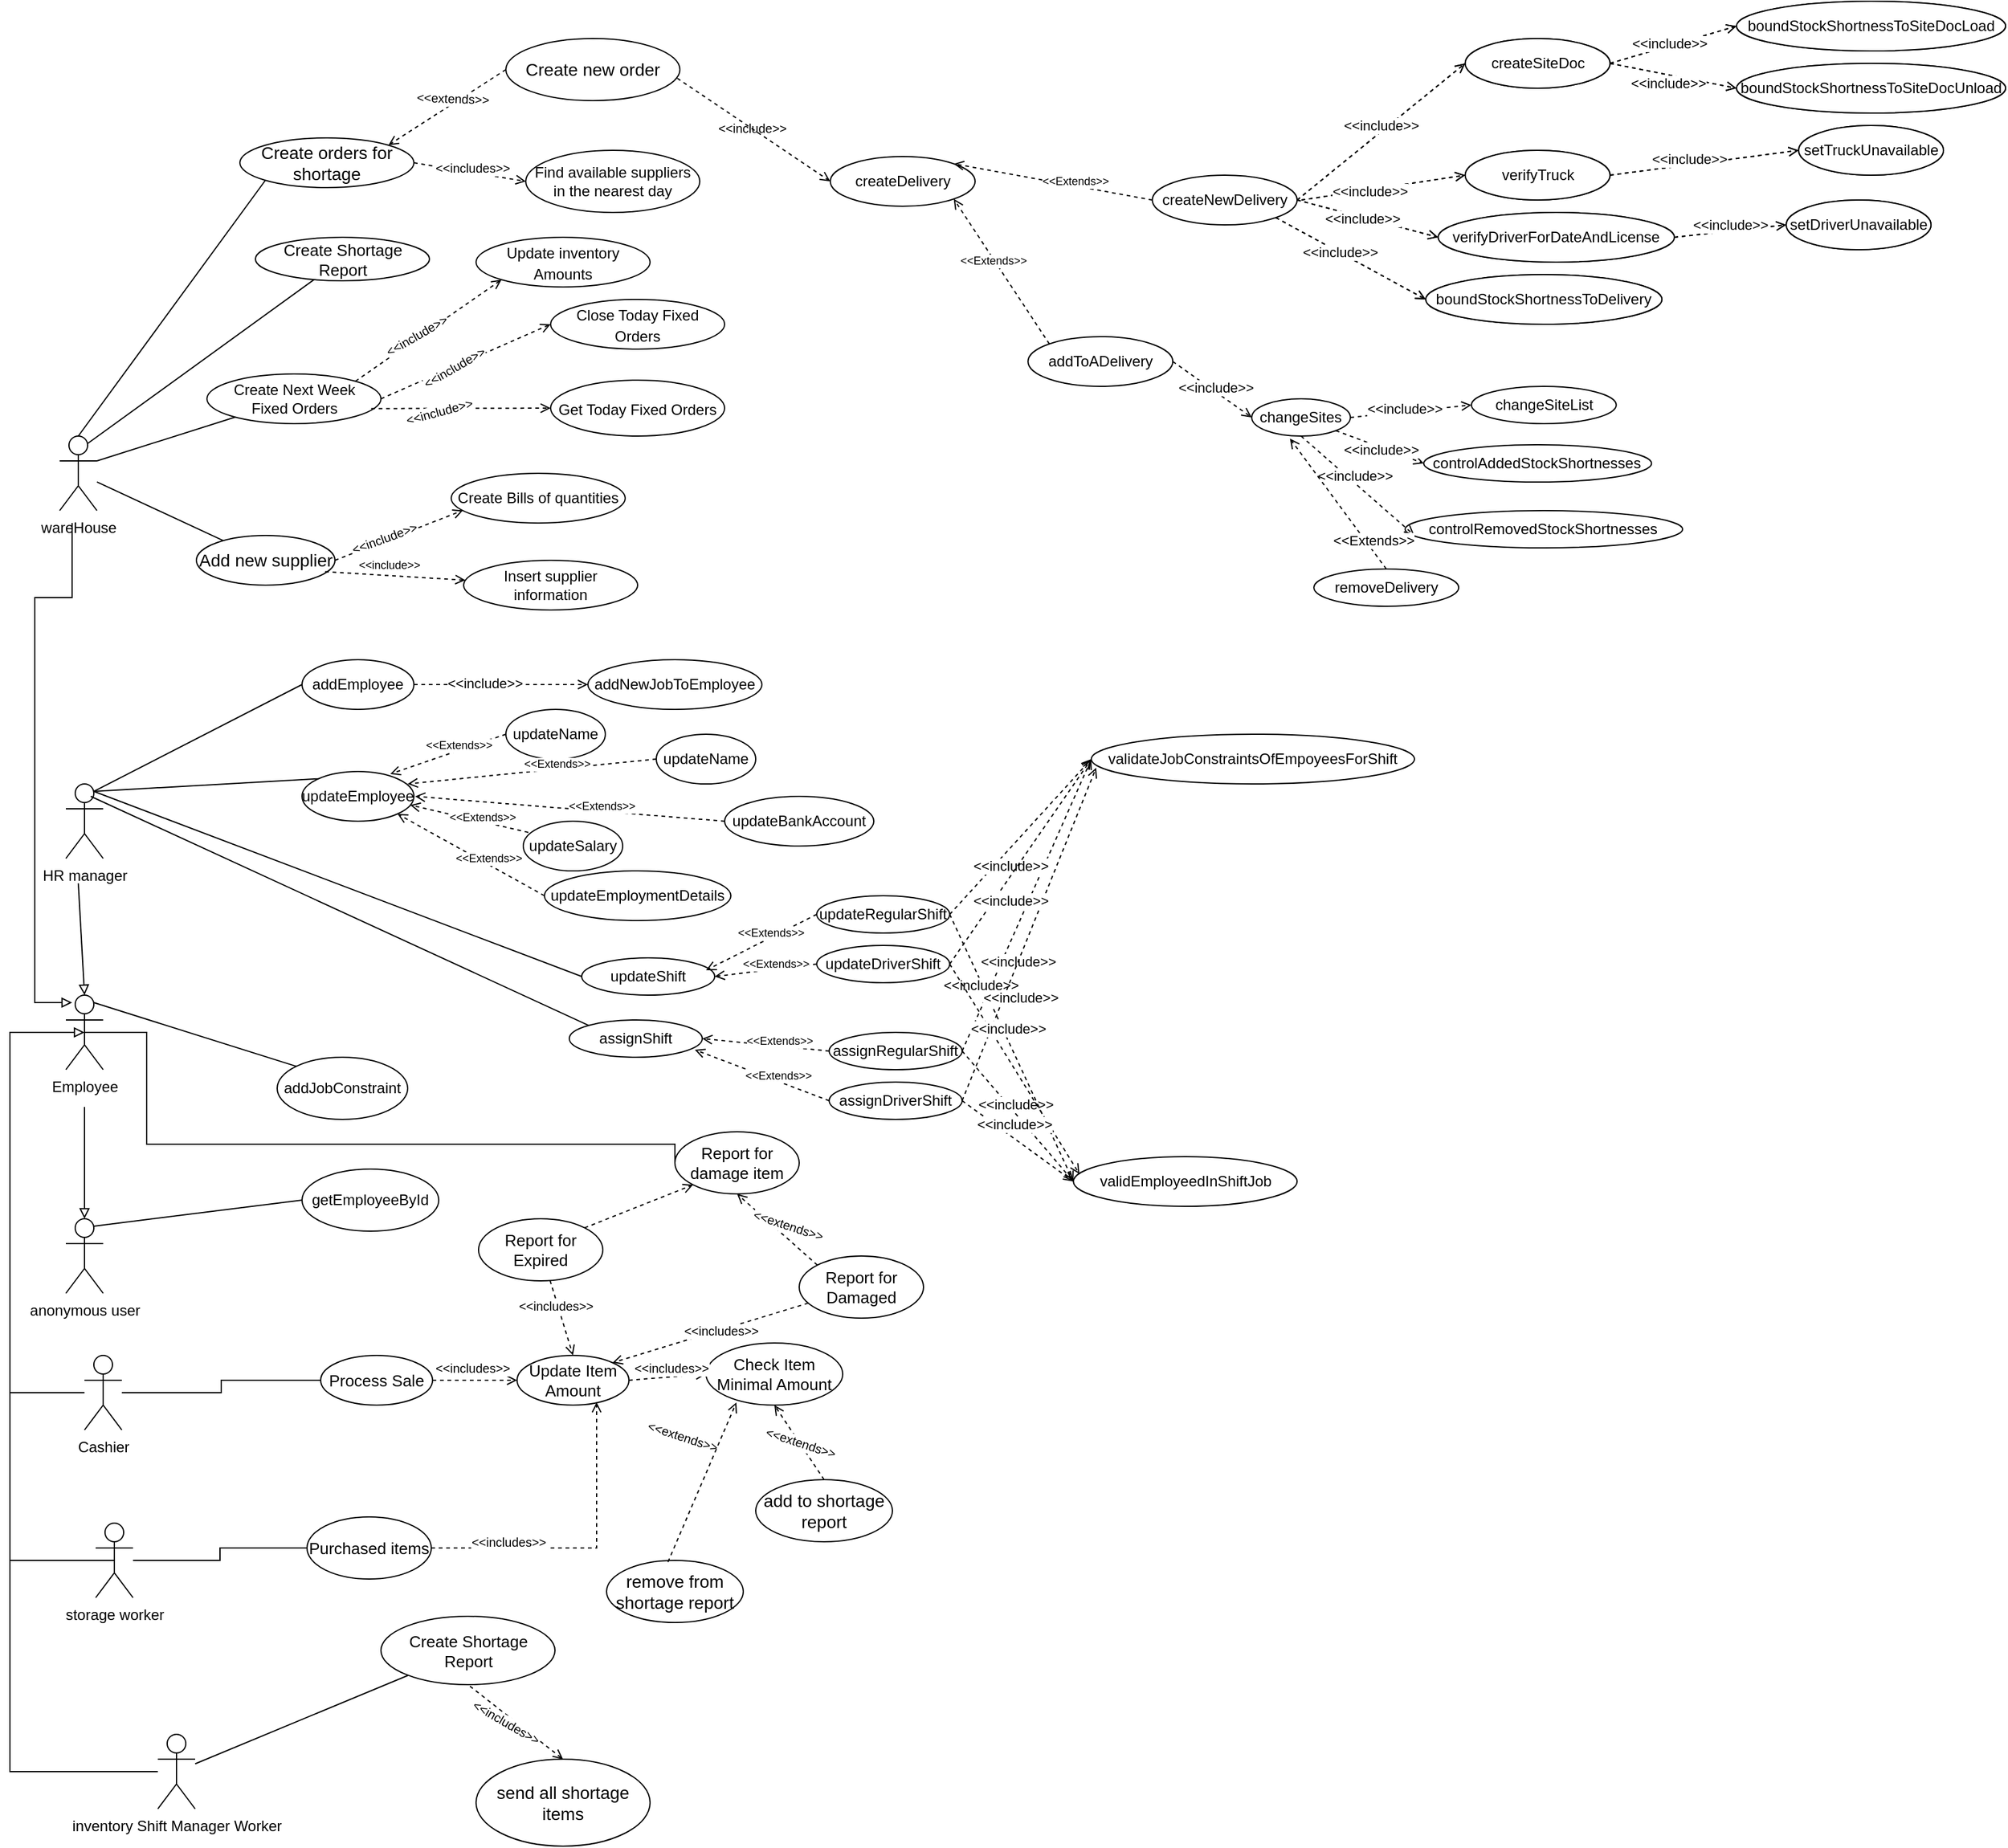 <mxfile version="20.0.0" type="device"><diagram id="Y5t51bBeiLNeYVwxqO5d" name="Page-1"><mxGraphModel dx="1935" dy="450" grid="1" gridSize="10" guides="1" tooltips="1" connect="1" arrows="1" fold="1" page="1" pageScale="1" pageWidth="827" pageHeight="1169" math="0" shadow="0"><root><mxCell id="0"/><mxCell id="1" parent="0"/><mxCell id="WpFabpJlLBfxu2axaBqT-1" value="HR manager" style="shape=umlActor;verticalLabelPosition=bottom;verticalAlign=top;html=1;outlineConnect=0;" parent="1" vertex="1"><mxGeometry x="-745" y="690" width="30" height="60" as="geometry"/></mxCell><mxCell id="WpFabpJlLBfxu2axaBqT-2" value="addEmployee" style="ellipse;whiteSpace=wrap;html=1;" parent="1" vertex="1"><mxGeometry x="-555" y="590" width="90" height="40" as="geometry"/></mxCell><mxCell id="WpFabpJlLBfxu2axaBqT-6" value="" style="endArrow=none;html=1;rounded=0;exitX=0.75;exitY=0.1;exitDx=0;exitDy=0;exitPerimeter=0;entryX=0;entryY=0.5;entryDx=0;entryDy=0;" parent="1" source="WpFabpJlLBfxu2axaBqT-1" target="WpFabpJlLBfxu2axaBqT-2" edge="1"><mxGeometry width="50" height="50" relative="1" as="geometry"><mxPoint x="-395" y="810" as="sourcePoint"/><mxPoint x="-355" y="760" as="targetPoint"/></mxGeometry></mxCell><mxCell id="WpFabpJlLBfxu2axaBqT-7" value="updateEmployee" style="ellipse;whiteSpace=wrap;html=1;" parent="1" vertex="1"><mxGeometry x="-555" y="680" width="90" height="40" as="geometry"/></mxCell><mxCell id="WpFabpJlLBfxu2axaBqT-9" value="" style="endArrow=none;html=1;rounded=0;exitX=0.75;exitY=0.1;exitDx=0;exitDy=0;exitPerimeter=0;entryX=0;entryY=0;entryDx=0;entryDy=0;" parent="1" source="WpFabpJlLBfxu2axaBqT-1" target="WpFabpJlLBfxu2axaBqT-7" edge="1"><mxGeometry width="50" height="50" relative="1" as="geometry"><mxPoint x="-405" y="810" as="sourcePoint"/><mxPoint x="-355" y="760" as="targetPoint"/></mxGeometry></mxCell><mxCell id="WpFabpJlLBfxu2axaBqT-11" value="Employee" style="shape=umlActor;verticalLabelPosition=bottom;verticalAlign=top;html=1;outlineConnect=0;" parent="1" vertex="1"><mxGeometry x="-745" y="860" width="30" height="60" as="geometry"/></mxCell><mxCell id="WpFabpJlLBfxu2axaBqT-12" value="addJobConstraint" style="ellipse;whiteSpace=wrap;html=1;" parent="1" vertex="1"><mxGeometry x="-575" y="910" width="105" height="50" as="geometry"/></mxCell><mxCell id="WpFabpJlLBfxu2axaBqT-14" value="" style="endArrow=block;html=1;rounded=0;endFill=0;entryX=0.5;entryY=0;entryDx=0;entryDy=0;entryPerimeter=0;" parent="1" target="WpFabpJlLBfxu2axaBqT-11" edge="1"><mxGeometry width="50" height="50" relative="1" as="geometry"><mxPoint x="-735" y="770" as="sourcePoint"/><mxPoint x="-645" y="830" as="targetPoint"/></mxGeometry></mxCell><mxCell id="WpFabpJlLBfxu2axaBqT-15" value="" style="endArrow=none;html=1;rounded=0;exitX=0.75;exitY=0.1;exitDx=0;exitDy=0;exitPerimeter=0;entryX=0;entryY=0;entryDx=0;entryDy=0;" parent="1" source="WpFabpJlLBfxu2axaBqT-11" target="WpFabpJlLBfxu2axaBqT-12" edge="1"><mxGeometry width="50" height="50" relative="1" as="geometry"><mxPoint x="-445" y="900" as="sourcePoint"/><mxPoint x="-395" y="850" as="targetPoint"/></mxGeometry></mxCell><mxCell id="WpFabpJlLBfxu2axaBqT-16" value="anonymous user" style="shape=umlActor;verticalLabelPosition=bottom;verticalAlign=top;html=1;outlineConnect=0;" parent="1" vertex="1"><mxGeometry x="-745" y="1040" width="30" height="60" as="geometry"/></mxCell><mxCell id="WpFabpJlLBfxu2axaBqT-18" value="" style="endArrow=block;html=1;rounded=0;endFill=0;entryX=0.5;entryY=0;entryDx=0;entryDy=0;entryPerimeter=0;" parent="1" target="WpFabpJlLBfxu2axaBqT-16" edge="1"><mxGeometry width="50" height="50" relative="1" as="geometry"><mxPoint x="-730" y="950" as="sourcePoint"/><mxPoint x="-650" y="1000" as="targetPoint"/></mxGeometry></mxCell><mxCell id="WpFabpJlLBfxu2axaBqT-20" value="getEmployeeById" style="ellipse;whiteSpace=wrap;html=1;" parent="1" vertex="1"><mxGeometry x="-555" y="1000" width="110" height="50" as="geometry"/></mxCell><mxCell id="WpFabpJlLBfxu2axaBqT-21" value="" style="endArrow=none;html=1;rounded=0;exitX=0.75;exitY=0.1;exitDx=0;exitDy=0;exitPerimeter=0;entryX=0;entryY=0.5;entryDx=0;entryDy=0;" parent="1" source="WpFabpJlLBfxu2axaBqT-16" target="WpFabpJlLBfxu2axaBqT-20" edge="1"><mxGeometry width="50" height="50" relative="1" as="geometry"><mxPoint x="-445" y="1000" as="sourcePoint"/><mxPoint x="-395" y="950" as="targetPoint"/></mxGeometry></mxCell><mxCell id="WpFabpJlLBfxu2axaBqT-22" value="addNewJobToEmployee" style="ellipse;whiteSpace=wrap;html=1;" parent="1" vertex="1"><mxGeometry x="-325" y="590" width="140" height="40" as="geometry"/></mxCell><mxCell id="WpFabpJlLBfxu2axaBqT-23" value="" style="endArrow=open;dashed=1;html=1;rounded=0;entryX=0;entryY=0.5;entryDx=0;entryDy=0;exitX=1;exitY=0.5;exitDx=0;exitDy=0;endFill=0;" parent="1" source="WpFabpJlLBfxu2axaBqT-2" target="WpFabpJlLBfxu2axaBqT-22" edge="1"><mxGeometry width="50" height="50" relative="1" as="geometry"><mxPoint x="-465" y="770" as="sourcePoint"/><mxPoint x="-415" y="720" as="targetPoint"/></mxGeometry></mxCell><mxCell id="WpFabpJlLBfxu2axaBqT-25" value="&amp;lt;&amp;lt;include&amp;gt;&amp;gt;" style="edgeLabel;html=1;align=center;verticalAlign=middle;resizable=0;points=[];" parent="WpFabpJlLBfxu2axaBqT-23" vertex="1" connectable="0"><mxGeometry x="-0.384" y="1" relative="1" as="geometry"><mxPoint x="14" as="offset"/></mxGeometry></mxCell><mxCell id="WpFabpJlLBfxu2axaBqT-26" value="updateName" style="ellipse;whiteSpace=wrap;html=1;" parent="1" vertex="1"><mxGeometry x="-391" y="630" width="80" height="40" as="geometry"/></mxCell><mxCell id="WpFabpJlLBfxu2axaBqT-27" value="updateBankAccount" style="ellipse;whiteSpace=wrap;html=1;" parent="1" vertex="1"><mxGeometry x="-215" y="700" width="120" height="40" as="geometry"/></mxCell><mxCell id="WpFabpJlLBfxu2axaBqT-28" value="updateSalary" style="ellipse;whiteSpace=wrap;html=1;" parent="1" vertex="1"><mxGeometry x="-377" y="720" width="80" height="40" as="geometry"/></mxCell><mxCell id="WpFabpJlLBfxu2axaBqT-29" value="updateEmploymentDetails" style="ellipse;whiteSpace=wrap;html=1;" parent="1" vertex="1"><mxGeometry x="-360" y="760" width="150" height="40" as="geometry"/></mxCell><mxCell id="WpFabpJlLBfxu2axaBqT-36" value="assignShift" style="ellipse;whiteSpace=wrap;html=1;" parent="1" vertex="1"><mxGeometry x="-340" y="880" width="107" height="30" as="geometry"/></mxCell><mxCell id="WpFabpJlLBfxu2axaBqT-39" value="updateShift" style="ellipse;whiteSpace=wrap;html=1;" parent="1" vertex="1"><mxGeometry x="-330" y="830" width="107" height="30" as="geometry"/></mxCell><mxCell id="WpFabpJlLBfxu2axaBqT-40" value="" style="endArrow=none;html=1;rounded=0;exitX=0.75;exitY=0.1;exitDx=0;exitDy=0;exitPerimeter=0;entryX=0;entryY=0.5;entryDx=0;entryDy=0;" parent="1" source="WpFabpJlLBfxu2axaBqT-1" target="WpFabpJlLBfxu2axaBqT-39" edge="1"><mxGeometry width="50" height="50" relative="1" as="geometry"><mxPoint x="-712.5" y="706" as="sourcePoint"/><mxPoint x="-511.658" y="755.786" as="targetPoint"/></mxGeometry></mxCell><mxCell id="WpFabpJlLBfxu2axaBqT-41" value="" style="endArrow=none;html=1;rounded=0;entryX=0;entryY=0;entryDx=0;entryDy=0;" parent="1" target="WpFabpJlLBfxu2axaBqT-36" edge="1"><mxGeometry width="50" height="50" relative="1" as="geometry"><mxPoint x="-725" y="700" as="sourcePoint"/><mxPoint x="-542.0" y="825" as="targetPoint"/></mxGeometry></mxCell><mxCell id="WpFabpJlLBfxu2axaBqT-43" value="createNewDelivery" style="ellipse;whiteSpace=wrap;html=1;" parent="1" vertex="1"><mxGeometry x="129.08" y="200" width="116.5" height="40" as="geometry"/></mxCell><mxCell id="WpFabpJlLBfxu2axaBqT-44" value="createSiteDoc" style="ellipse;whiteSpace=wrap;html=1;" parent="1" vertex="1"><mxGeometry x="380.83" y="90" width="116.5" height="40" as="geometry"/></mxCell><mxCell id="WpFabpJlLBfxu2axaBqT-45" value="verifyTruck" style="ellipse;whiteSpace=wrap;html=1;" parent="1" vertex="1"><mxGeometry x="380.83" y="180" width="116.5" height="40" as="geometry"/></mxCell><mxCell id="WpFabpJlLBfxu2axaBqT-46" value="setTruckUnavailable" style="ellipse;whiteSpace=wrap;html=1;" parent="1" vertex="1"><mxGeometry x="649.08" y="160" width="116.5" height="40" as="geometry"/></mxCell><mxCell id="WpFabpJlLBfxu2axaBqT-47" value="verifyDriverForDateAndLicense" style="ellipse;whiteSpace=wrap;html=1;" parent="1" vertex="1"><mxGeometry x="359.08" y="230" width="190" height="40" as="geometry"/></mxCell><mxCell id="WpFabpJlLBfxu2axaBqT-48" value="setDriverUnavailable" style="ellipse;whiteSpace=wrap;html=1;" parent="1" vertex="1"><mxGeometry x="639.08" y="220" width="116.5" height="40" as="geometry"/></mxCell><mxCell id="WpFabpJlLBfxu2axaBqT-49" value="boundStockShortnessToDelivery" style="ellipse;whiteSpace=wrap;html=1;" parent="1" vertex="1"><mxGeometry x="349.08" y="280" width="190" height="40" as="geometry"/></mxCell><mxCell id="WpFabpJlLBfxu2axaBqT-50" value="boundStockShortnessToSiteDocLoad" style="ellipse;whiteSpace=wrap;html=1;" parent="1" vertex="1"><mxGeometry x="599.08" y="60" width="216.5" height="40" as="geometry"/></mxCell><mxCell id="WpFabpJlLBfxu2axaBqT-51" value="boundStockShortnessToSiteDocUnload" style="ellipse;whiteSpace=wrap;html=1;" parent="1" vertex="1"><mxGeometry x="599.08" y="110" width="216.5" height="40" as="geometry"/></mxCell><mxCell id="WpFabpJlLBfxu2axaBqT-53" value="" style="endArrow=open;dashed=1;html=1;rounded=0;entryX=0;entryY=0.5;entryDx=0;entryDy=0;exitX=1;exitY=0.5;exitDx=0;exitDy=0;endFill=0;" parent="1" source="WpFabpJlLBfxu2axaBqT-43" target="WpFabpJlLBfxu2axaBqT-44" edge="1"><mxGeometry width="50" height="50" relative="1" as="geometry"><mxPoint x="329.08" y="420" as="sourcePoint"/><mxPoint x="469.08" y="420" as="targetPoint"/></mxGeometry></mxCell><mxCell id="WpFabpJlLBfxu2axaBqT-54" value="&amp;lt;&amp;lt;include&amp;gt;&amp;gt;" style="edgeLabel;html=1;align=center;verticalAlign=middle;resizable=0;points=[];" parent="WpFabpJlLBfxu2axaBqT-53" vertex="1" connectable="0"><mxGeometry x="-0.384" y="1" relative="1" as="geometry"><mxPoint x="26" y="-26" as="offset"/></mxGeometry></mxCell><mxCell id="WpFabpJlLBfxu2axaBqT-55" value="" style="endArrow=open;dashed=1;html=1;rounded=0;entryX=0;entryY=0.5;entryDx=0;entryDy=0;endFill=0;" parent="1" target="WpFabpJlLBfxu2axaBqT-45" edge="1"><mxGeometry width="50" height="50" relative="1" as="geometry"><mxPoint x="249.08" y="220" as="sourcePoint"/><mxPoint x="390.83" y="120" as="targetPoint"/></mxGeometry></mxCell><mxCell id="WpFabpJlLBfxu2axaBqT-56" value="&amp;lt;&amp;lt;include&amp;gt;&amp;gt;" style="edgeLabel;html=1;align=center;verticalAlign=middle;resizable=0;points=[];" parent="WpFabpJlLBfxu2axaBqT-55" vertex="1" connectable="0"><mxGeometry x="-0.384" y="1" relative="1" as="geometry"><mxPoint x="14" as="offset"/></mxGeometry></mxCell><mxCell id="WpFabpJlLBfxu2axaBqT-57" value="" style="endArrow=open;dashed=1;html=1;rounded=0;entryX=0;entryY=0.5;entryDx=0;entryDy=0;endFill=0;exitX=1;exitY=0.5;exitDx=0;exitDy=0;" parent="1" source="WpFabpJlLBfxu2axaBqT-43" target="WpFabpJlLBfxu2axaBqT-47" edge="1"><mxGeometry width="50" height="50" relative="1" as="geometry"><mxPoint x="259.08" y="230" as="sourcePoint"/><mxPoint x="390.83" y="210" as="targetPoint"/></mxGeometry></mxCell><mxCell id="WpFabpJlLBfxu2axaBqT-58" value="&amp;lt;&amp;lt;include&amp;gt;&amp;gt;" style="edgeLabel;html=1;align=center;verticalAlign=middle;resizable=0;points=[];" parent="WpFabpJlLBfxu2axaBqT-57" vertex="1" connectable="0"><mxGeometry x="-0.384" y="1" relative="1" as="geometry"><mxPoint x="17" y="7" as="offset"/></mxGeometry></mxCell><mxCell id="WpFabpJlLBfxu2axaBqT-59" value="" style="endArrow=open;dashed=1;html=1;rounded=0;entryX=0;entryY=0.5;entryDx=0;entryDy=0;endFill=0;exitX=1;exitY=1;exitDx=0;exitDy=0;" parent="1" source="WpFabpJlLBfxu2axaBqT-43" target="WpFabpJlLBfxu2axaBqT-49" edge="1"><mxGeometry width="50" height="50" relative="1" as="geometry"><mxPoint x="255.58" y="230" as="sourcePoint"/><mxPoint x="369.08" y="260" as="targetPoint"/></mxGeometry></mxCell><mxCell id="WpFabpJlLBfxu2axaBqT-60" value="&amp;lt;&amp;lt;include&amp;gt;&amp;gt;" style="edgeLabel;html=1;align=center;verticalAlign=middle;resizable=0;points=[];" parent="WpFabpJlLBfxu2axaBqT-59" vertex="1" connectable="0"><mxGeometry x="-0.384" y="1" relative="1" as="geometry"><mxPoint x="14" y="8" as="offset"/></mxGeometry></mxCell><mxCell id="WpFabpJlLBfxu2axaBqT-61" value="" style="endArrow=open;dashed=1;html=1;rounded=0;entryX=0;entryY=0.5;entryDx=0;entryDy=0;exitX=1;exitY=0.5;exitDx=0;exitDy=0;endFill=0;" parent="1" source="WpFabpJlLBfxu2axaBqT-44" target="WpFabpJlLBfxu2axaBqT-50" edge="1"><mxGeometry width="50" height="50" relative="1" as="geometry"><mxPoint x="255.58" y="230" as="sourcePoint"/><mxPoint x="390.83" y="120" as="targetPoint"/></mxGeometry></mxCell><mxCell id="WpFabpJlLBfxu2axaBqT-62" value="&amp;lt;&amp;lt;include&amp;gt;&amp;gt;" style="edgeLabel;html=1;align=center;verticalAlign=middle;resizable=0;points=[];" parent="WpFabpJlLBfxu2axaBqT-61" vertex="1" connectable="0"><mxGeometry x="-0.384" y="1" relative="1" as="geometry"><mxPoint x="17" y="-6" as="offset"/></mxGeometry></mxCell><mxCell id="WpFabpJlLBfxu2axaBqT-63" value="" style="endArrow=open;dashed=1;html=1;rounded=0;entryX=0;entryY=0.5;entryDx=0;entryDy=0;exitX=1;exitY=0.5;exitDx=0;exitDy=0;endFill=0;" parent="1" source="WpFabpJlLBfxu2axaBqT-44" target="WpFabpJlLBfxu2axaBqT-51" edge="1"><mxGeometry width="50" height="50" relative="1" as="geometry"><mxPoint x="507.33" y="120" as="sourcePoint"/><mxPoint x="609.08" y="90" as="targetPoint"/></mxGeometry></mxCell><mxCell id="WpFabpJlLBfxu2axaBqT-64" value="&amp;lt;&amp;lt;include&amp;gt;&amp;gt;" style="edgeLabel;html=1;align=center;verticalAlign=middle;resizable=0;points=[];" parent="WpFabpJlLBfxu2axaBqT-63" vertex="1" connectable="0"><mxGeometry x="-0.384" y="1" relative="1" as="geometry"><mxPoint x="15" y="11" as="offset"/></mxGeometry></mxCell><mxCell id="WpFabpJlLBfxu2axaBqT-65" value="" style="endArrow=open;dashed=1;html=1;rounded=0;entryX=0;entryY=0.5;entryDx=0;entryDy=0;exitX=1;exitY=0.5;exitDx=0;exitDy=0;endFill=0;" parent="1" source="WpFabpJlLBfxu2axaBqT-45" target="WpFabpJlLBfxu2axaBqT-46" edge="1"><mxGeometry width="50" height="50" relative="1" as="geometry"><mxPoint x="507.33" y="120" as="sourcePoint"/><mxPoint x="609.08" y="90" as="targetPoint"/></mxGeometry></mxCell><mxCell id="WpFabpJlLBfxu2axaBqT-66" value="&amp;lt;&amp;lt;include&amp;gt;&amp;gt;" style="edgeLabel;html=1;align=center;verticalAlign=middle;resizable=0;points=[];" parent="WpFabpJlLBfxu2axaBqT-65" vertex="1" connectable="0"><mxGeometry x="-0.384" y="1" relative="1" as="geometry"><mxPoint x="17" y="-6" as="offset"/></mxGeometry></mxCell><mxCell id="WpFabpJlLBfxu2axaBqT-67" value="" style="endArrow=open;dashed=1;html=1;rounded=0;entryX=0;entryY=0.5;entryDx=0;entryDy=0;exitX=1;exitY=0.5;exitDx=0;exitDy=0;endFill=0;" parent="1" source="WpFabpJlLBfxu2axaBqT-47" target="WpFabpJlLBfxu2axaBqT-48" edge="1"><mxGeometry width="50" height="50" relative="1" as="geometry"><mxPoint x="507.33" y="210" as="sourcePoint"/><mxPoint x="659.08" y="190" as="targetPoint"/></mxGeometry></mxCell><mxCell id="WpFabpJlLBfxu2axaBqT-68" value="&amp;lt;&amp;lt;include&amp;gt;&amp;gt;" style="edgeLabel;html=1;align=center;verticalAlign=middle;resizable=0;points=[];" parent="WpFabpJlLBfxu2axaBqT-67" vertex="1" connectable="0"><mxGeometry x="-0.384" y="1" relative="1" as="geometry"><mxPoint x="17" y="-6" as="offset"/></mxGeometry></mxCell><mxCell id="WpFabpJlLBfxu2axaBqT-70" value="validateJobConstraintsOfEmpoyeesForShift" style="ellipse;whiteSpace=wrap;html=1;" parent="1" vertex="1"><mxGeometry x="80" y="650" width="260" height="40" as="geometry"/></mxCell><mxCell id="WpFabpJlLBfxu2axaBqT-73" value="" style="endArrow=open;dashed=1;html=1;rounded=0;entryX=0;entryY=0.5;entryDx=0;entryDy=0;exitX=1;exitY=0.5;exitDx=0;exitDy=0;endFill=0;" parent="1" source="rTG7SRoTKvilYAB5ZcTV-15" target="WpFabpJlLBfxu2axaBqT-70" edge="1"><mxGeometry width="50" height="50" relative="1" as="geometry"><mxPoint x="-455" y="620" as="sourcePoint"/><mxPoint x="-315" y="620" as="targetPoint"/></mxGeometry></mxCell><mxCell id="WpFabpJlLBfxu2axaBqT-74" value="&amp;lt;&amp;lt;include&amp;gt;&amp;gt;" style="edgeLabel;html=1;align=center;verticalAlign=middle;resizable=0;points=[];" parent="WpFabpJlLBfxu2axaBqT-73" vertex="1" connectable="0"><mxGeometry x="-0.384" y="1" relative="1" as="geometry"><mxPoint x="14" as="offset"/></mxGeometry></mxCell><mxCell id="WpFabpJlLBfxu2axaBqT-75" value="validEmployeedInShiftJob" style="ellipse;whiteSpace=wrap;html=1;" parent="1" vertex="1"><mxGeometry x="65.58" y="990" width="180" height="40" as="geometry"/></mxCell><mxCell id="WpFabpJlLBfxu2axaBqT-76" value="" style="endArrow=open;dashed=1;html=1;rounded=0;entryX=0;entryY=0.5;entryDx=0;entryDy=0;exitX=1;exitY=0.5;exitDx=0;exitDy=0;endFill=0;" parent="1" source="rTG7SRoTKvilYAB5ZcTV-15" target="WpFabpJlLBfxu2axaBqT-75" edge="1"><mxGeometry width="50" height="50" relative="1" as="geometry"><mxPoint x="-463" y="825" as="sourcePoint"/><mxPoint x="-371" y="850" as="targetPoint"/></mxGeometry></mxCell><mxCell id="WpFabpJlLBfxu2axaBqT-77" value="&amp;lt;&amp;lt;include&amp;gt;&amp;gt;" style="edgeLabel;html=1;align=center;verticalAlign=middle;resizable=0;points=[];" parent="WpFabpJlLBfxu2axaBqT-76" vertex="1" connectable="0"><mxGeometry x="-0.384" y="1" relative="1" as="geometry"><mxPoint x="14" y="11" as="offset"/></mxGeometry></mxCell><mxCell id="WpFabpJlLBfxu2axaBqT-79" value="" style="endArrow=open;dashed=1;html=1;rounded=0;entryX=0;entryY=0.5;entryDx=0;entryDy=0;exitX=1;exitY=0.5;exitDx=0;exitDy=0;endFill=0;" parent="1" source="rTG7SRoTKvilYAB5ZcTV-16" target="WpFabpJlLBfxu2axaBqT-70" edge="1"><mxGeometry width="50" height="50" relative="1" as="geometry"><mxPoint x="-498" y="845" as="sourcePoint"/><mxPoint x="-371" y="850" as="targetPoint"/></mxGeometry></mxCell><mxCell id="WpFabpJlLBfxu2axaBqT-80" value="&amp;lt;&amp;lt;include&amp;gt;&amp;gt;" style="edgeLabel;html=1;align=center;verticalAlign=middle;resizable=0;points=[];" parent="WpFabpJlLBfxu2axaBqT-79" vertex="1" connectable="0"><mxGeometry x="-0.384" y="1" relative="1" as="geometry"><mxPoint x="14" as="offset"/></mxGeometry></mxCell><mxCell id="WpFabpJlLBfxu2axaBqT-81" value="" style="endArrow=open;dashed=1;html=1;rounded=0;entryX=0;entryY=0.5;entryDx=0;entryDy=0;exitX=1;exitY=0.5;exitDx=0;exitDy=0;endFill=0;" parent="1" source="rTG7SRoTKvilYAB5ZcTV-16" target="WpFabpJlLBfxu2axaBqT-75" edge="1"><mxGeometry width="50" height="50" relative="1" as="geometry"><mxPoint x="-492" y="840" as="sourcePoint"/><mxPoint x="-375" y="895" as="targetPoint"/></mxGeometry></mxCell><mxCell id="WpFabpJlLBfxu2axaBqT-82" value="&amp;lt;&amp;lt;include&amp;gt;&amp;gt;" style="edgeLabel;html=1;align=center;verticalAlign=middle;resizable=0;points=[];" parent="WpFabpJlLBfxu2axaBqT-81" vertex="1" connectable="0"><mxGeometry x="-0.384" y="1" relative="1" as="geometry"><mxPoint x="-7" y="-9" as="offset"/></mxGeometry></mxCell><mxCell id="WpFabpJlLBfxu2axaBqT-83" value="" style="endArrow=block;html=1;rounded=0;endFill=0;" parent="1" edge="1"><mxGeometry width="50" height="50" relative="1" as="geometry"><mxPoint x="-740" y="480" as="sourcePoint"/><mxPoint x="-740" y="866" as="targetPoint"/><Array as="points"><mxPoint x="-740" y="540"/><mxPoint x="-770" y="540"/><mxPoint x="-770" y="866"/></Array></mxGeometry></mxCell><mxCell id="lkFZOIaRAu2b-ZZhwghg-1" value="wareHouse" style="shape=umlActor;html=1;verticalLabelPosition=bottom;verticalAlign=top;align=center;" parent="1" vertex="1"><mxGeometry x="-750" y="410" width="30" height="60" as="geometry"/></mxCell><mxCell id="lkFZOIaRAu2b-ZZhwghg-2" value="" style="edgeStyle=none;html=1;endArrow=none;verticalAlign=bottom;rounded=0;" parent="1" source="lkFZOIaRAu2b-ZZhwghg-1" target="lkFZOIaRAu2b-ZZhwghg-3" edge="1"><mxGeometry width="160" relative="1" as="geometry"><mxPoint x="-525" y="454.5" as="sourcePoint"/><mxPoint x="-405" y="455" as="targetPoint"/></mxGeometry></mxCell><mxCell id="lkFZOIaRAu2b-ZZhwghg-3" value="&lt;font style=&quot;font-size: 14px;&quot;&gt;Add new supplier&lt;/font&gt;" style="ellipse;whiteSpace=wrap;html=1;" parent="1" vertex="1"><mxGeometry x="-640" y="490" width="111.5" height="40" as="geometry"/></mxCell><mxCell id="lkFZOIaRAu2b-ZZhwghg-4" value="Create Bills of quantities" style="ellipse;whiteSpace=wrap;html=1;fontSize=12;" parent="1" vertex="1"><mxGeometry x="-435" y="440" width="140" height="40" as="geometry"/></mxCell><mxCell id="lkFZOIaRAu2b-ZZhwghg-5" value="Insert supplier information" style="ellipse;whiteSpace=wrap;html=1;fontSize=12;" parent="1" vertex="1"><mxGeometry x="-425" y="510" width="140" height="40" as="geometry"/></mxCell><mxCell id="lkFZOIaRAu2b-ZZhwghg-6" value="" style="edgeStyle=none;html=1;endArrow=open;verticalAlign=bottom;dashed=1;labelBackgroundColor=none;rounded=0;fontSize=14;exitX=1;exitY=0.5;exitDx=0;exitDy=0;entryX=0.068;entryY=0.745;entryDx=0;entryDy=0;entryPerimeter=0;" parent="1" source="lkFZOIaRAu2b-ZZhwghg-3" target="lkFZOIaRAu2b-ZZhwghg-4" edge="1"><mxGeometry x="-0.194" y="26" width="160" relative="1" as="geometry"><mxPoint x="-160" y="735" as="sourcePoint"/><mxPoint y="735" as="targetPoint"/><mxPoint as="offset"/></mxGeometry></mxCell><mxCell id="lkFZOIaRAu2b-ZZhwghg-7" value="&amp;lt;&amp;lt;include&amp;gt;&amp;gt;" style="edgeLabel;html=1;align=center;verticalAlign=middle;resizable=0;points=[];fontSize=10;rotation=-20;" parent="lkFZOIaRAu2b-ZZhwghg-6" vertex="1" connectable="0"><mxGeometry x="-0.151" y="1" relative="1" as="geometry"><mxPoint x="-4" as="offset"/></mxGeometry></mxCell><mxCell id="lkFZOIaRAu2b-ZZhwghg-8" value="" style="edgeStyle=none;html=1;endArrow=open;verticalAlign=bottom;dashed=1;labelBackgroundColor=none;rounded=0;fontSize=14;exitX=0.929;exitY=0.729;exitDx=0;exitDy=0;exitPerimeter=0;" parent="1" source="lkFZOIaRAu2b-ZZhwghg-3" target="lkFZOIaRAu2b-ZZhwghg-5" edge="1"><mxGeometry x="0.231" y="-6" width="160" relative="1" as="geometry"><mxPoint x="-240" y="450" as="sourcePoint"/><mxPoint x="-230" y="530" as="targetPoint"/><mxPoint as="offset"/></mxGeometry></mxCell><mxCell id="lkFZOIaRAu2b-ZZhwghg-12" value="&amp;lt;&amp;lt;include&amp;gt;&amp;gt;" style="edgeLabel;html=1;align=center;verticalAlign=middle;resizable=0;points=[];fontSize=9;rotation=0;" parent="lkFZOIaRAu2b-ZZhwghg-8" vertex="1" connectable="0"><mxGeometry x="0.186" y="-3" relative="1" as="geometry"><mxPoint x="-16" y="-12" as="offset"/></mxGeometry></mxCell><mxCell id="lkFZOIaRAu2b-ZZhwghg-14" value="" style="edgeStyle=none;html=1;endArrow=none;verticalAlign=bottom;rounded=0;exitX=1;exitY=0.333;exitDx=0;exitDy=0;exitPerimeter=0;" parent="1" source="lkFZOIaRAu2b-ZZhwghg-1" target="lkFZOIaRAu2b-ZZhwghg-15" edge="1"><mxGeometry width="160" relative="1" as="geometry"><mxPoint x="30" y="685" as="sourcePoint"/><mxPoint x="170" y="825" as="targetPoint"/></mxGeometry></mxCell><mxCell id="lkFZOIaRAu2b-ZZhwghg-15" value="&lt;font style=&quot;font-size: 12px;&quot;&gt;Create Next Week&lt;br&gt;Fixed Orders&lt;/font&gt;" style="ellipse;whiteSpace=wrap;html=1;" parent="1" vertex="1"><mxGeometry x="-631.5" y="360" width="140" height="40" as="geometry"/></mxCell><mxCell id="lkFZOIaRAu2b-ZZhwghg-16" value="&lt;font style=&quot;font-size: 12px;&quot;&gt;Get Today Fixed Orders&lt;/font&gt;" style="ellipse;whiteSpace=wrap;html=1;fontSize=14;" parent="1" vertex="1"><mxGeometry x="-355" y="365" width="140" height="45" as="geometry"/></mxCell><mxCell id="lkFZOIaRAu2b-ZZhwghg-17" value="" style="edgeStyle=none;html=1;endArrow=open;verticalAlign=bottom;dashed=1;labelBackgroundColor=none;rounded=0;fontSize=14;exitX=0.944;exitY=0.697;exitDx=0;exitDy=0;entryX=0;entryY=0.5;entryDx=0;entryDy=0;exitPerimeter=0;" parent="1" source="lkFZOIaRAu2b-ZZhwghg-15" target="lkFZOIaRAu2b-ZZhwghg-16" edge="1"><mxGeometry x="-0.194" y="26" width="160" relative="1" as="geometry"><mxPoint x="430" y="1015" as="sourcePoint"/><mxPoint x="590" y="1015" as="targetPoint"/><mxPoint as="offset"/></mxGeometry></mxCell><mxCell id="lkFZOIaRAu2b-ZZhwghg-18" value="&amp;lt;&amp;lt;include&amp;gt;&amp;gt;" style="edgeLabel;html=1;align=center;verticalAlign=middle;resizable=0;points=[];fontSize=10;rotation=-15;" parent="lkFZOIaRAu2b-ZZhwghg-17" vertex="1" connectable="0"><mxGeometry x="-0.151" y="1" relative="1" as="geometry"><mxPoint x="-7" y="3" as="offset"/></mxGeometry></mxCell><mxCell id="lkFZOIaRAu2b-ZZhwghg-19" value="" style="edgeStyle=none;html=1;endArrow=open;verticalAlign=bottom;dashed=1;labelBackgroundColor=none;rounded=0;fontSize=14;exitX=1;exitY=0.5;exitDx=0;exitDy=0;entryX=0;entryY=0.5;entryDx=0;entryDy=0;" parent="1" source="lkFZOIaRAu2b-ZZhwghg-15" target="lkFZOIaRAu2b-ZZhwghg-21" edge="1"><mxGeometry x="-0.194" y="26" width="160" relative="1" as="geometry"><mxPoint x="350" y="730" as="sourcePoint"/><mxPoint x="265" y="805.7" as="targetPoint"/><mxPoint as="offset"/></mxGeometry></mxCell><mxCell id="lkFZOIaRAu2b-ZZhwghg-20" value="&amp;lt;&amp;lt;include&amp;gt;&amp;gt;" style="edgeLabel;html=1;align=center;verticalAlign=middle;resizable=0;points=[];fontSize=10;rotation=-30;" parent="lkFZOIaRAu2b-ZZhwghg-19" vertex="1" connectable="0"><mxGeometry x="-0.151" y="1" relative="1" as="geometry"><mxPoint y="1" as="offset"/></mxGeometry></mxCell><mxCell id="lkFZOIaRAu2b-ZZhwghg-21" value="&lt;span style=&quot;font-size: 12px;&quot;&gt;Close Today Fixed Orders&lt;/span&gt;" style="ellipse;whiteSpace=wrap;html=1;fontSize=14;" parent="1" vertex="1"><mxGeometry x="-355" y="300" width="140" height="40" as="geometry"/></mxCell><mxCell id="lkFZOIaRAu2b-ZZhwghg-22" value="&lt;span style=&quot;font-size: 12px;&quot;&gt;Update inventory Amounts&lt;/span&gt;" style="ellipse;whiteSpace=wrap;html=1;fontSize=14;" parent="1" vertex="1"><mxGeometry x="-415" y="250" width="140" height="40" as="geometry"/></mxCell><mxCell id="lkFZOIaRAu2b-ZZhwghg-23" value="" style="edgeStyle=none;html=1;endArrow=open;verticalAlign=bottom;dashed=1;labelBackgroundColor=none;rounded=0;fontSize=14;entryX=0;entryY=1;entryDx=0;entryDy=0;exitX=1;exitY=0;exitDx=0;exitDy=0;" parent="1" source="lkFZOIaRAu2b-ZZhwghg-15" target="lkFZOIaRAu2b-ZZhwghg-22" edge="1"><mxGeometry x="-0.194" y="26" width="160" relative="1" as="geometry"><mxPoint x="338" y="725" as="sourcePoint"/><mxPoint x="225" y="805.7" as="targetPoint"/><mxPoint as="offset"/></mxGeometry></mxCell><mxCell id="lkFZOIaRAu2b-ZZhwghg-24" value="&amp;lt;&amp;lt;include&amp;gt;&amp;gt;" style="edgeLabel;html=1;align=center;verticalAlign=middle;resizable=0;points=[];fontSize=10;rotation=-30;" parent="lkFZOIaRAu2b-ZZhwghg-23" vertex="1" connectable="0"><mxGeometry x="-0.151" y="1" relative="1" as="geometry"><mxPoint x="-1" y="-1" as="offset"/></mxGeometry></mxCell><mxCell id="lkFZOIaRAu2b-ZZhwghg-40" value="" style="edgeStyle=none;html=1;endArrow=none;verticalAlign=bottom;rounded=0;exitX=0.75;exitY=0.1;exitDx=0;exitDy=0;exitPerimeter=0;" parent="1" source="lkFZOIaRAu2b-ZZhwghg-1" target="lkFZOIaRAu2b-ZZhwghg-41" edge="1"><mxGeometry width="160" relative="1" as="geometry"><mxPoint x="30" y="640.309" as="sourcePoint"/><mxPoint x="170" y="780" as="targetPoint"/></mxGeometry></mxCell><mxCell id="lkFZOIaRAu2b-ZZhwghg-41" value="&lt;font style=&quot;font-size: 13px;&quot;&gt;Create Shortage Report&lt;/font&gt;" style="ellipse;whiteSpace=wrap;html=1;" parent="1" vertex="1"><mxGeometry x="-592.5" y="250" width="140" height="35" as="geometry"/></mxCell><mxCell id="lkFZOIaRAu2b-ZZhwghg-42" value="&lt;span style=&quot;&quot;&gt;Create orders for shortage&lt;/span&gt;" style="ellipse;whiteSpace=wrap;html=1;fontSize=14;" parent="1" vertex="1"><mxGeometry x="-605" y="170" width="140" height="40" as="geometry"/></mxCell><mxCell id="lkFZOIaRAu2b-ZZhwghg-43" value="&lt;span style=&quot;&quot;&gt;Create new order&lt;/span&gt;" style="ellipse;whiteSpace=wrap;html=1;fontSize=14;" parent="1" vertex="1"><mxGeometry x="-391" y="90" width="140" height="50" as="geometry"/></mxCell><mxCell id="lkFZOIaRAu2b-ZZhwghg-44" value="&lt;font style=&quot;font-size: 12px;&quot;&gt;Find available suppliers in the nearest day&lt;/font&gt;" style="ellipse;whiteSpace=wrap;html=1;" parent="1" vertex="1"><mxGeometry x="-375" y="180" width="140" height="50" as="geometry"/></mxCell><mxCell id="lkFZOIaRAu2b-ZZhwghg-45" value="" style="edgeStyle=none;html=1;endArrow=open;verticalAlign=bottom;dashed=1;labelBackgroundColor=none;rounded=0;fontSize=14;exitX=1;exitY=0.5;exitDx=0;exitDy=0;entryX=0;entryY=0.5;entryDx=0;entryDy=0;" parent="1" source="lkFZOIaRAu2b-ZZhwghg-42" target="lkFZOIaRAu2b-ZZhwghg-44" edge="1"><mxGeometry x="0.139" y="4" width="160" relative="1" as="geometry"><mxPoint x="338" y="810" as="sourcePoint"/><mxPoint x="268" y="920" as="targetPoint"/><mxPoint as="offset"/></mxGeometry></mxCell><mxCell id="lkFZOIaRAu2b-ZZhwghg-46" value="&amp;lt;&amp;lt;includes&amp;gt;&amp;gt;" style="edgeLabel;html=1;align=center;verticalAlign=middle;resizable=0;points=[];fontSize=10;rotation=0;" parent="1" vertex="1" connectable="0"><mxGeometry x="-381.002" y="237.004" as="geometry"><mxPoint x="-37" y="-43" as="offset"/></mxGeometry></mxCell><mxCell id="lkFZOIaRAu2b-ZZhwghg-49" value="" style="edgeStyle=none;html=1;endArrow=open;verticalAlign=bottom;dashed=1;labelBackgroundColor=none;rounded=0;fontSize=14;exitX=0;exitY=0.5;exitDx=0;exitDy=0;entryX=1;entryY=0;entryDx=0;entryDy=0;" parent="1" source="lkFZOIaRAu2b-ZZhwghg-43" target="lkFZOIaRAu2b-ZZhwghg-42" edge="1"><mxGeometry x="0.139" y="4" width="160" relative="1" as="geometry"><mxPoint x="428.0" y="845" as="sourcePoint"/><mxPoint x="338.0" y="785" as="targetPoint"/><mxPoint as="offset"/></mxGeometry></mxCell><mxCell id="lkFZOIaRAu2b-ZZhwghg-50" value="&amp;lt;&amp;lt;extends&amp;gt;&amp;gt;" style="edgeLabel;html=1;align=center;verticalAlign=middle;resizable=0;points=[];fontSize=10;rotation=2;" parent="1" vertex="1" connectable="0"><mxGeometry x="-321.002" y="60.004" as="geometry"><mxPoint x="-110.035" y="81.615" as="offset"/></mxGeometry></mxCell><mxCell id="lkFZOIaRAu2b-ZZhwghg-51" value="&amp;lt;&amp;lt;include&amp;gt;&amp;gt;" style="edgeLabel;html=1;align=center;verticalAlign=middle;resizable=0;points=[];fontSize=10;rotation=0;" parent="1" vertex="1" connectable="0"><mxGeometry x="-415.002" y="250.004" as="geometry"><mxPoint x="222.121" y="-88.684" as="offset"/></mxGeometry></mxCell><mxCell id="lkFZOIaRAu2b-ZZhwghg-52" value="" style="edgeStyle=none;html=1;endArrow=none;verticalAlign=bottom;rounded=0;entryX=0;entryY=1;entryDx=0;entryDy=0;exitX=0.5;exitY=0;exitDx=0;exitDy=0;exitPerimeter=0;" parent="1" source="lkFZOIaRAu2b-ZZhwghg-1" target="lkFZOIaRAu2b-ZZhwghg-42" edge="1"><mxGeometry width="160" relative="1" as="geometry"><mxPoint x="-730" y="510" as="sourcePoint"/><mxPoint x="198.059" y="653.561" as="targetPoint"/></mxGeometry></mxCell><mxCell id="lkFZOIaRAu2b-ZZhwghg-55" value="addToADelivery" style="ellipse;whiteSpace=wrap;html=1;" parent="1" vertex="1"><mxGeometry x="29.08" y="330" width="116.5" height="40" as="geometry"/></mxCell><mxCell id="lkFZOIaRAu2b-ZZhwghg-57" value="" style="edgeStyle=none;html=1;endArrow=open;verticalAlign=bottom;dashed=1;labelBackgroundColor=none;rounded=0;fontSize=14;entryX=0;entryY=0.5;entryDx=0;entryDy=0;exitX=0.985;exitY=0.64;exitDx=0;exitDy=0;exitPerimeter=0;" parent="1" source="lkFZOIaRAu2b-ZZhwghg-43" target="lkFZOIaRAu2b-ZZhwghg-58" edge="1"><mxGeometry x="0.139" y="4" width="160" relative="1" as="geometry"><mxPoint x="-460" y="170" as="sourcePoint"/><mxPoint x="140" y="130" as="targetPoint"/><mxPoint as="offset"/></mxGeometry></mxCell><mxCell id="lkFZOIaRAu2b-ZZhwghg-58" value="createDelivery" style="ellipse;whiteSpace=wrap;html=1;" parent="1" vertex="1"><mxGeometry x="-130" y="185" width="116.5" height="40" as="geometry"/></mxCell><mxCell id="lkFZOIaRAu2b-ZZhwghg-59" value="createSiteDoc" style="ellipse;whiteSpace=wrap;html=1;" parent="1" vertex="1"><mxGeometry x="380.83" y="90" width="116.5" height="40" as="geometry"/></mxCell><mxCell id="lkFZOIaRAu2b-ZZhwghg-60" value="verifyTruck" style="ellipse;whiteSpace=wrap;html=1;" parent="1" vertex="1"><mxGeometry x="380.83" y="180" width="116.5" height="40" as="geometry"/></mxCell><mxCell id="lkFZOIaRAu2b-ZZhwghg-61" value="setTruckUnavailable" style="ellipse;whiteSpace=wrap;html=1;" parent="1" vertex="1"><mxGeometry x="649.08" y="160" width="116.5" height="40" as="geometry"/></mxCell><mxCell id="lkFZOIaRAu2b-ZZhwghg-62" value="verifyDriverForDateAndLicense" style="ellipse;whiteSpace=wrap;html=1;" parent="1" vertex="1"><mxGeometry x="359.08" y="230" width="190" height="40" as="geometry"/></mxCell><mxCell id="lkFZOIaRAu2b-ZZhwghg-63" value="setDriverUnavailable" style="ellipse;whiteSpace=wrap;html=1;" parent="1" vertex="1"><mxGeometry x="639.08" y="220" width="116.5" height="40" as="geometry"/></mxCell><mxCell id="lkFZOIaRAu2b-ZZhwghg-64" value="boundStockShortnessToDelivery" style="ellipse;whiteSpace=wrap;html=1;" parent="1" vertex="1"><mxGeometry x="349.08" y="280" width="190" height="40" as="geometry"/></mxCell><mxCell id="lkFZOIaRAu2b-ZZhwghg-65" value="boundStockShortnessToSiteDocLoad" style="ellipse;whiteSpace=wrap;html=1;" parent="1" vertex="1"><mxGeometry x="599.08" y="60" width="216.5" height="40" as="geometry"/></mxCell><mxCell id="lkFZOIaRAu2b-ZZhwghg-66" value="boundStockShortnessToSiteDocUnload" style="ellipse;whiteSpace=wrap;html=1;" parent="1" vertex="1"><mxGeometry x="599.08" y="110" width="216.5" height="40" as="geometry"/></mxCell><mxCell id="lkFZOIaRAu2b-ZZhwghg-67" value="" style="endArrow=open;dashed=1;html=1;rounded=0;entryX=0;entryY=0.5;entryDx=0;entryDy=0;exitX=1;exitY=0.5;exitDx=0;exitDy=0;endFill=0;" parent="1" target="lkFZOIaRAu2b-ZZhwghg-59" edge="1"><mxGeometry width="50" height="50" relative="1" as="geometry"><mxPoint x="245.58" y="220" as="sourcePoint"/><mxPoint x="469.08" y="420" as="targetPoint"/></mxGeometry></mxCell><mxCell id="lkFZOIaRAu2b-ZZhwghg-68" value="&amp;lt;&amp;lt;include&amp;gt;&amp;gt;" style="edgeLabel;html=1;align=center;verticalAlign=middle;resizable=0;points=[];" parent="lkFZOIaRAu2b-ZZhwghg-67" vertex="1" connectable="0"><mxGeometry x="-0.384" y="1" relative="1" as="geometry"><mxPoint x="26" y="-26" as="offset"/></mxGeometry></mxCell><mxCell id="lkFZOIaRAu2b-ZZhwghg-69" value="" style="endArrow=open;dashed=1;html=1;rounded=0;entryX=0;entryY=0.5;entryDx=0;entryDy=0;endFill=0;" parent="1" target="lkFZOIaRAu2b-ZZhwghg-60" edge="1"><mxGeometry width="50" height="50" relative="1" as="geometry"><mxPoint x="249.08" y="220" as="sourcePoint"/><mxPoint x="390.83" y="120" as="targetPoint"/></mxGeometry></mxCell><mxCell id="lkFZOIaRAu2b-ZZhwghg-70" value="&amp;lt;&amp;lt;include&amp;gt;&amp;gt;" style="edgeLabel;html=1;align=center;verticalAlign=middle;resizable=0;points=[];" parent="lkFZOIaRAu2b-ZZhwghg-69" vertex="1" connectable="0"><mxGeometry x="-0.384" y="1" relative="1" as="geometry"><mxPoint x="14" as="offset"/></mxGeometry></mxCell><mxCell id="lkFZOIaRAu2b-ZZhwghg-71" value="" style="endArrow=open;dashed=1;html=1;rounded=0;entryX=0;entryY=0.5;entryDx=0;entryDy=0;endFill=0;exitX=1;exitY=0.5;exitDx=0;exitDy=0;" parent="1" target="lkFZOIaRAu2b-ZZhwghg-62" edge="1"><mxGeometry width="50" height="50" relative="1" as="geometry"><mxPoint x="245.58" y="220" as="sourcePoint"/><mxPoint x="390.83" y="210" as="targetPoint"/></mxGeometry></mxCell><mxCell id="lkFZOIaRAu2b-ZZhwghg-72" value="&amp;lt;&amp;lt;include&amp;gt;&amp;gt;" style="edgeLabel;html=1;align=center;verticalAlign=middle;resizable=0;points=[];" parent="lkFZOIaRAu2b-ZZhwghg-71" vertex="1" connectable="0"><mxGeometry x="-0.384" y="1" relative="1" as="geometry"><mxPoint x="17" y="7" as="offset"/></mxGeometry></mxCell><mxCell id="lkFZOIaRAu2b-ZZhwghg-73" value="" style="endArrow=open;dashed=1;html=1;rounded=0;entryX=0;entryY=0.5;entryDx=0;entryDy=0;endFill=0;exitX=1;exitY=1;exitDx=0;exitDy=0;" parent="1" target="lkFZOIaRAu2b-ZZhwghg-64" edge="1"><mxGeometry width="50" height="50" relative="1" as="geometry"><mxPoint x="228.43" y="234.173" as="sourcePoint"/><mxPoint x="369.08" y="260" as="targetPoint"/></mxGeometry></mxCell><mxCell id="lkFZOIaRAu2b-ZZhwghg-74" value="&amp;lt;&amp;lt;include&amp;gt;&amp;gt;" style="edgeLabel;html=1;align=center;verticalAlign=middle;resizable=0;points=[];" parent="lkFZOIaRAu2b-ZZhwghg-73" vertex="1" connectable="0"><mxGeometry x="-0.384" y="1" relative="1" as="geometry"><mxPoint x="14" y="8" as="offset"/></mxGeometry></mxCell><mxCell id="lkFZOIaRAu2b-ZZhwghg-75" value="" style="endArrow=open;dashed=1;html=1;rounded=0;entryX=0;entryY=0.5;entryDx=0;entryDy=0;exitX=1;exitY=0.5;exitDx=0;exitDy=0;endFill=0;" parent="1" source="lkFZOIaRAu2b-ZZhwghg-59" target="lkFZOIaRAu2b-ZZhwghg-65" edge="1"><mxGeometry width="50" height="50" relative="1" as="geometry"><mxPoint x="255.58" y="230" as="sourcePoint"/><mxPoint x="390.83" y="120" as="targetPoint"/></mxGeometry></mxCell><mxCell id="lkFZOIaRAu2b-ZZhwghg-76" value="&amp;lt;&amp;lt;include&amp;gt;&amp;gt;" style="edgeLabel;html=1;align=center;verticalAlign=middle;resizable=0;points=[];" parent="lkFZOIaRAu2b-ZZhwghg-75" vertex="1" connectable="0"><mxGeometry x="-0.384" y="1" relative="1" as="geometry"><mxPoint x="17" y="-6" as="offset"/></mxGeometry></mxCell><mxCell id="lkFZOIaRAu2b-ZZhwghg-77" value="" style="endArrow=open;dashed=1;html=1;rounded=0;entryX=0;entryY=0.5;entryDx=0;entryDy=0;exitX=1;exitY=0.5;exitDx=0;exitDy=0;endFill=0;" parent="1" source="lkFZOIaRAu2b-ZZhwghg-59" target="lkFZOIaRAu2b-ZZhwghg-66" edge="1"><mxGeometry width="50" height="50" relative="1" as="geometry"><mxPoint x="507.33" y="120" as="sourcePoint"/><mxPoint x="609.08" y="90" as="targetPoint"/></mxGeometry></mxCell><mxCell id="lkFZOIaRAu2b-ZZhwghg-78" value="&amp;lt;&amp;lt;include&amp;gt;&amp;gt;" style="edgeLabel;html=1;align=center;verticalAlign=middle;resizable=0;points=[];" parent="lkFZOIaRAu2b-ZZhwghg-77" vertex="1" connectable="0"><mxGeometry x="-0.384" y="1" relative="1" as="geometry"><mxPoint x="15" y="11" as="offset"/></mxGeometry></mxCell><mxCell id="lkFZOIaRAu2b-ZZhwghg-79" value="" style="endArrow=open;dashed=1;html=1;rounded=0;entryX=0;entryY=0.5;entryDx=0;entryDy=0;exitX=1;exitY=0.5;exitDx=0;exitDy=0;endFill=0;" parent="1" source="lkFZOIaRAu2b-ZZhwghg-60" target="lkFZOIaRAu2b-ZZhwghg-61" edge="1"><mxGeometry width="50" height="50" relative="1" as="geometry"><mxPoint x="507.33" y="120" as="sourcePoint"/><mxPoint x="609.08" y="90" as="targetPoint"/></mxGeometry></mxCell><mxCell id="lkFZOIaRAu2b-ZZhwghg-80" value="&amp;lt;&amp;lt;include&amp;gt;&amp;gt;" style="edgeLabel;html=1;align=center;verticalAlign=middle;resizable=0;points=[];" parent="lkFZOIaRAu2b-ZZhwghg-79" vertex="1" connectable="0"><mxGeometry x="-0.384" y="1" relative="1" as="geometry"><mxPoint x="17" y="-6" as="offset"/></mxGeometry></mxCell><mxCell id="lkFZOIaRAu2b-ZZhwghg-81" value="" style="endArrow=open;dashed=1;html=1;rounded=0;entryX=0;entryY=0.5;entryDx=0;entryDy=0;exitX=1;exitY=0.5;exitDx=0;exitDy=0;endFill=0;" parent="1" source="lkFZOIaRAu2b-ZZhwghg-62" target="lkFZOIaRAu2b-ZZhwghg-63" edge="1"><mxGeometry width="50" height="50" relative="1" as="geometry"><mxPoint x="507.33" y="210" as="sourcePoint"/><mxPoint x="659.08" y="190" as="targetPoint"/></mxGeometry></mxCell><mxCell id="lkFZOIaRAu2b-ZZhwghg-82" value="&amp;lt;&amp;lt;include&amp;gt;&amp;gt;" style="edgeLabel;html=1;align=center;verticalAlign=middle;resizable=0;points=[];" parent="lkFZOIaRAu2b-ZZhwghg-81" vertex="1" connectable="0"><mxGeometry x="-0.384" y="1" relative="1" as="geometry"><mxPoint x="17" y="-6" as="offset"/></mxGeometry></mxCell><mxCell id="lkFZOIaRAu2b-ZZhwghg-83" value="changeSites" style="ellipse;whiteSpace=wrap;html=1;" parent="1" vertex="1"><mxGeometry x="209.08" y="380" width="79.35" height="30" as="geometry"/></mxCell><mxCell id="lkFZOIaRAu2b-ZZhwghg-84" value="" style="endArrow=open;dashed=1;html=1;rounded=0;entryX=0;entryY=0.5;entryDx=0;entryDy=0;endFill=0;exitX=1;exitY=0.5;exitDx=0;exitDy=0;" parent="1" source="lkFZOIaRAu2b-ZZhwghg-55" target="lkFZOIaRAu2b-ZZhwghg-83" edge="1"><mxGeometry width="50" height="50" relative="1" as="geometry"><mxPoint x="279.08" y="384.173" as="sourcePoint"/><mxPoint x="419.73" y="410" as="targetPoint"/></mxGeometry></mxCell><mxCell id="lkFZOIaRAu2b-ZZhwghg-85" value="&amp;lt;&amp;lt;include&amp;gt;&amp;gt;" style="edgeLabel;html=1;align=center;verticalAlign=middle;resizable=0;points=[];" parent="lkFZOIaRAu2b-ZZhwghg-84" vertex="1" connectable="0"><mxGeometry x="-0.384" y="1" relative="1" as="geometry"><mxPoint x="14" y="8" as="offset"/></mxGeometry></mxCell><mxCell id="lkFZOIaRAu2b-ZZhwghg-86" value="changeSiteList" style="ellipse;whiteSpace=wrap;html=1;" parent="1" vertex="1"><mxGeometry x="385.83" y="370" width="116.5" height="30" as="geometry"/></mxCell><mxCell id="lkFZOIaRAu2b-ZZhwghg-88" value="" style="edgeStyle=none;html=1;endArrow=open;verticalAlign=bottom;dashed=1;labelBackgroundColor=none;rounded=0;fontSize=14;exitX=0;exitY=0.5;exitDx=0;exitDy=0;entryX=1;entryY=0;entryDx=0;entryDy=0;" parent="1" source="WpFabpJlLBfxu2axaBqT-43" target="lkFZOIaRAu2b-ZZhwghg-58" edge="1"><mxGeometry x="0.139" y="4" width="160" relative="1" as="geometry"><mxPoint x="-255" y="35" as="sourcePoint"/><mxPoint x="-463.003" y="155.858" as="targetPoint"/><mxPoint as="offset"/></mxGeometry></mxCell><mxCell id="lkFZOIaRAu2b-ZZhwghg-90" value="&amp;lt;&amp;lt;Extends&amp;gt;&amp;gt;" style="edgeLabel;html=1;align=center;verticalAlign=middle;resizable=0;points=[];fontSize=9;" parent="lkFZOIaRAu2b-ZZhwghg-88" vertex="1" connectable="0"><mxGeometry x="-0.203" y="-4" relative="1" as="geometry"><mxPoint as="offset"/></mxGeometry></mxCell><mxCell id="lkFZOIaRAu2b-ZZhwghg-89" value="" style="edgeStyle=none;html=1;endArrow=open;verticalAlign=bottom;dashed=1;labelBackgroundColor=none;rounded=0;fontSize=14;exitX=0;exitY=0;exitDx=0;exitDy=0;entryX=1;entryY=1;entryDx=0;entryDy=0;" parent="1" source="lkFZOIaRAu2b-ZZhwghg-55" target="lkFZOIaRAu2b-ZZhwghg-58" edge="1"><mxGeometry x="0.139" y="4" width="160" relative="1" as="geometry"><mxPoint x="340" y="50" as="sourcePoint"/><mxPoint x="149.35" y="65.827" as="targetPoint"/><mxPoint as="offset"/></mxGeometry></mxCell><mxCell id="lkFZOIaRAu2b-ZZhwghg-91" value="&amp;lt;&amp;lt;Extends&amp;gt;&amp;gt;" style="edgeLabel;html=1;align=center;verticalAlign=middle;resizable=0;points=[];fontSize=9;" parent="lkFZOIaRAu2b-ZZhwghg-89" vertex="1" connectable="0"><mxGeometry x="0.159" y="1" relative="1" as="geometry"><mxPoint as="offset"/></mxGeometry></mxCell><mxCell id="lkFZOIaRAu2b-ZZhwghg-93" value="controlAddedStockShortnesses" style="ellipse;whiteSpace=wrap;html=1;" parent="1" vertex="1"><mxGeometry x="347.46" y="417" width="183.25" height="30" as="geometry"/></mxCell><mxCell id="lkFZOIaRAu2b-ZZhwghg-94" value="controlRemovedStockShortnesses" style="ellipse;whiteSpace=wrap;html=1;" parent="1" vertex="1"><mxGeometry x="332.46" y="470" width="223.25" height="30" as="geometry"/></mxCell><mxCell id="lkFZOIaRAu2b-ZZhwghg-95" value="removeDelivery" style="ellipse;whiteSpace=wrap;html=1;" parent="1" vertex="1"><mxGeometry x="259.08" y="517" width="116.5" height="30" as="geometry"/></mxCell><mxCell id="lkFZOIaRAu2b-ZZhwghg-96" value="" style="endArrow=open;dashed=1;html=1;rounded=0;entryX=0;entryY=0.5;entryDx=0;entryDy=0;endFill=0;exitX=1;exitY=0.5;exitDx=0;exitDy=0;" parent="1" source="lkFZOIaRAu2b-ZZhwghg-83" target="lkFZOIaRAu2b-ZZhwghg-86" edge="1"><mxGeometry width="50" height="50" relative="1" as="geometry"><mxPoint x="155.58" y="360" as="sourcePoint"/><mxPoint x="219.08" y="405" as="targetPoint"/></mxGeometry></mxCell><mxCell id="lkFZOIaRAu2b-ZZhwghg-97" value="&amp;lt;&amp;lt;include&amp;gt;&amp;gt;" style="edgeLabel;html=1;align=center;verticalAlign=middle;resizable=0;points=[];" parent="lkFZOIaRAu2b-ZZhwghg-96" vertex="1" connectable="0"><mxGeometry x="-0.384" y="1" relative="1" as="geometry"><mxPoint x="14" y="-3" as="offset"/></mxGeometry></mxCell><mxCell id="lkFZOIaRAu2b-ZZhwghg-98" value="" style="endArrow=open;dashed=1;html=1;rounded=0;entryX=0;entryY=0.5;entryDx=0;entryDy=0;endFill=0;exitX=1;exitY=1;exitDx=0;exitDy=0;" parent="1" source="lkFZOIaRAu2b-ZZhwghg-83" target="lkFZOIaRAu2b-ZZhwghg-93" edge="1"><mxGeometry width="50" height="50" relative="1" as="geometry"><mxPoint x="298.43" y="405" as="sourcePoint"/><mxPoint x="395.83" y="395" as="targetPoint"/></mxGeometry></mxCell><mxCell id="lkFZOIaRAu2b-ZZhwghg-99" value="&amp;lt;&amp;lt;include&amp;gt;&amp;gt;" style="edgeLabel;html=1;align=center;verticalAlign=middle;resizable=0;points=[];" parent="lkFZOIaRAu2b-ZZhwghg-98" vertex="1" connectable="0"><mxGeometry x="-0.384" y="1" relative="1" as="geometry"><mxPoint x="14" y="8" as="offset"/></mxGeometry></mxCell><mxCell id="lkFZOIaRAu2b-ZZhwghg-101" value="" style="endArrow=open;dashed=1;html=1;rounded=0;entryX=0.033;entryY=0.66;entryDx=0;entryDy=0;endFill=0;exitX=0.5;exitY=1;exitDx=0;exitDy=0;entryPerimeter=0;" parent="1" source="lkFZOIaRAu2b-ZZhwghg-83" target="lkFZOIaRAu2b-ZZhwghg-94" edge="1"><mxGeometry width="50" height="50" relative="1" as="geometry"><mxPoint x="298.43" y="405" as="sourcePoint"/><mxPoint x="395.83" y="395" as="targetPoint"/></mxGeometry></mxCell><mxCell id="lkFZOIaRAu2b-ZZhwghg-102" value="&amp;lt;&amp;lt;include&amp;gt;&amp;gt;" style="edgeLabel;html=1;align=center;verticalAlign=middle;resizable=0;points=[];" parent="lkFZOIaRAu2b-ZZhwghg-101" vertex="1" connectable="0"><mxGeometry x="-0.384" y="1" relative="1" as="geometry"><mxPoint x="14" y="8" as="offset"/></mxGeometry></mxCell><mxCell id="lkFZOIaRAu2b-ZZhwghg-103" value="" style="endArrow=open;dashed=1;html=1;rounded=0;entryX=0.387;entryY=1.067;entryDx=0;entryDy=0;endFill=0;exitX=0.5;exitY=0;exitDx=0;exitDy=0;entryPerimeter=0;" parent="1" source="lkFZOIaRAu2b-ZZhwghg-95" target="lkFZOIaRAu2b-ZZhwghg-83" edge="1"><mxGeometry width="50" height="50" relative="1" as="geometry"><mxPoint x="308.43" y="415" as="sourcePoint"/><mxPoint x="405.83" y="405" as="targetPoint"/></mxGeometry></mxCell><mxCell id="lkFZOIaRAu2b-ZZhwghg-104" value="&amp;lt;&amp;lt;Extends&amp;gt;&amp;gt;" style="edgeLabel;html=1;align=center;verticalAlign=middle;resizable=0;points=[];" parent="lkFZOIaRAu2b-ZZhwghg-103" vertex="1" connectable="0"><mxGeometry x="-0.384" y="1" relative="1" as="geometry"><mxPoint x="14" y="8" as="offset"/></mxGeometry></mxCell><mxCell id="lkFZOIaRAu2b-ZZhwghg-110" style="edgeStyle=orthogonalEdgeStyle;rounded=0;orthogonalLoop=1;jettySize=auto;html=1;fontSize=16;startArrow=none;startFill=0;endArrow=none;endFill=0;" parent="1" source="lkFZOIaRAu2b-ZZhwghg-111" edge="1"><mxGeometry relative="1" as="geometry"><Array as="points"><mxPoint x="-790" y="1485"/></Array><mxPoint x="-790" y="1180" as="targetPoint"/></mxGeometry></mxCell><mxCell id="lkFZOIaRAu2b-ZZhwghg-111" value="inventory Shift Manager Worker" style="shape=umlActor;html=1;verticalLabelPosition=bottom;verticalAlign=top;align=center;" parent="1" vertex="1"><mxGeometry x="-671" y="1455" width="30" height="60" as="geometry"/></mxCell><mxCell id="lkFZOIaRAu2b-ZZhwghg-112" value="" style="edgeStyle=none;html=1;endArrow=none;verticalAlign=bottom;rounded=0;" parent="1" source="lkFZOIaRAu2b-ZZhwghg-111" target="lkFZOIaRAu2b-ZZhwghg-113" edge="1"><mxGeometry width="160" relative="1" as="geometry"><mxPoint x="-601" y="1374.5" as="sourcePoint"/><mxPoint x="-481" y="1375" as="targetPoint"/></mxGeometry></mxCell><mxCell id="lkFZOIaRAu2b-ZZhwghg-113" value="&lt;font style=&quot;font-size: 13px;&quot;&gt;Create Shortage Report&lt;/font&gt;" style="ellipse;whiteSpace=wrap;html=1;" parent="1" vertex="1"><mxGeometry x="-491.5" y="1360" width="140" height="55" as="geometry"/></mxCell><mxCell id="lkFZOIaRAu2b-ZZhwghg-114" value="&lt;span style=&quot;&quot;&gt;send all shortage items&lt;br&gt;&lt;/span&gt;" style="ellipse;whiteSpace=wrap;html=1;fontSize=14;" parent="1" vertex="1"><mxGeometry x="-415" y="1475" width="140" height="70" as="geometry"/></mxCell><mxCell id="lkFZOIaRAu2b-ZZhwghg-115" value="" style="edgeStyle=none;html=1;endArrow=none;verticalAlign=bottom;dashed=1;labelBackgroundColor=none;rounded=0;fontSize=14;exitX=0.5;exitY=0;exitDx=0;exitDy=0;entryX=0.5;entryY=1;entryDx=0;entryDy=0;endFill=0;startArrow=open;startFill=0;" parent="1" source="lkFZOIaRAu2b-ZZhwghg-114" target="lkFZOIaRAu2b-ZZhwghg-113" edge="1"><mxGeometry x="0.139" y="4" width="160" relative="1" as="geometry"><mxPoint x="-313" y="1585" as="sourcePoint"/><mxPoint x="-383" y="1695" as="targetPoint"/><mxPoint as="offset"/></mxGeometry></mxCell><mxCell id="lkFZOIaRAu2b-ZZhwghg-116" value="&amp;lt;&amp;lt;includes&amp;gt;&amp;gt;" style="edgeLabel;html=1;align=center;verticalAlign=middle;resizable=0;points=[];fontSize=10;rotation=30;" parent="1" vertex="1" connectable="0"><mxGeometry x="-391.002" y="1445.004" as="geometry"/></mxCell><mxCell id="lkFZOIaRAu2b-ZZhwghg-117" style="edgeStyle=orthogonalEdgeStyle;rounded=0;orthogonalLoop=1;jettySize=auto;html=1;entryX=0;entryY=0.5;entryDx=0;entryDy=0;fontSize=16;endArrow=none;endFill=0;" parent="1" source="lkFZOIaRAu2b-ZZhwghg-119" target="lkFZOIaRAu2b-ZZhwghg-120" edge="1"><mxGeometry relative="1" as="geometry"/></mxCell><mxCell id="lkFZOIaRAu2b-ZZhwghg-118" style="edgeStyle=orthogonalEdgeStyle;rounded=0;orthogonalLoop=1;jettySize=auto;html=1;entryX=0.5;entryY=0.5;entryDx=0;entryDy=0;entryPerimeter=0;fontSize=16;startArrow=none;startFill=0;endArrow=block;endFill=0;" parent="1" source="lkFZOIaRAu2b-ZZhwghg-119" target="WpFabpJlLBfxu2axaBqT-11" edge="1"><mxGeometry relative="1" as="geometry"><mxPoint x="-722.5" y="1306" as="targetPoint"/><Array as="points"><mxPoint x="-790" y="1180"/><mxPoint x="-790" y="890"/></Array></mxGeometry></mxCell><mxCell id="lkFZOIaRAu2b-ZZhwghg-119" value="Cashier" style="shape=umlActor;html=1;verticalLabelPosition=bottom;verticalAlign=top;align=center;" parent="1" vertex="1"><mxGeometry x="-730" y="1150" width="30" height="60" as="geometry"/></mxCell><mxCell id="lkFZOIaRAu2b-ZZhwghg-120" value="&lt;font style=&quot;font-size: 13px;&quot;&gt;Process Sale&lt;/font&gt;" style="ellipse;whiteSpace=wrap;html=1;" parent="1" vertex="1"><mxGeometry x="-540" y="1150" width="90" height="40" as="geometry"/></mxCell><mxCell id="lkFZOIaRAu2b-ZZhwghg-121" value="&lt;font style=&quot;font-size: 13px;&quot;&gt;Update Item Amount&lt;/font&gt;" style="ellipse;whiteSpace=wrap;html=1;" parent="1" vertex="1"><mxGeometry x="-382" y="1150" width="90" height="40" as="geometry"/></mxCell><mxCell id="lkFZOIaRAu2b-ZZhwghg-122" value="" style="edgeStyle=none;html=1;endArrow=open;verticalAlign=bottom;dashed=1;labelBackgroundColor=none;rounded=0;fontSize=14;exitX=1;exitY=0.5;exitDx=0;exitDy=0;entryX=0;entryY=0.5;entryDx=0;entryDy=0;" parent="1" source="lkFZOIaRAu2b-ZZhwghg-120" target="lkFZOIaRAu2b-ZZhwghg-121" edge="1"><mxGeometry x="0.139" y="4" width="160" relative="1" as="geometry"><mxPoint x="-80" y="1220" as="sourcePoint"/><mxPoint x="-80" y="1320" as="targetPoint"/><mxPoint as="offset"/></mxGeometry></mxCell><mxCell id="lkFZOIaRAu2b-ZZhwghg-123" value="&amp;lt;&amp;lt;includes&amp;gt;&amp;gt;" style="edgeLabel;html=1;align=center;verticalAlign=middle;resizable=0;points=[];fontSize=10;rotation=0;" parent="1" vertex="1" connectable="0"><mxGeometry x="-430.002" y="1150.004" as="geometry"><mxPoint x="12" y="10" as="offset"/></mxGeometry></mxCell><mxCell id="lkFZOIaRAu2b-ZZhwghg-124" value="&lt;span style=&quot;&quot;&gt;add to shortage report&lt;/span&gt;" style="ellipse;whiteSpace=wrap;html=1;fontSize=14;" parent="1" vertex="1"><mxGeometry x="-190" y="1250" width="110" height="50" as="geometry"/></mxCell><mxCell id="lkFZOIaRAu2b-ZZhwghg-125" value="" style="edgeStyle=none;html=1;endArrow=open;verticalAlign=bottom;dashed=1;labelBackgroundColor=none;rounded=0;fontSize=14;exitX=0.5;exitY=0;exitDx=0;exitDy=0;entryX=0.5;entryY=1;entryDx=0;entryDy=0;" parent="1" source="lkFZOIaRAu2b-ZZhwghg-124" target="lkFZOIaRAu2b-ZZhwghg-127" edge="1"><mxGeometry x="0.139" y="4" width="160" relative="1" as="geometry"><mxPoint x="-312" y="1330" as="sourcePoint"/><mxPoint x="-412.503" y="1299.749" as="targetPoint"/><mxPoint as="offset"/></mxGeometry></mxCell><mxCell id="lkFZOIaRAu2b-ZZhwghg-126" value="&amp;lt;&amp;lt;extends&amp;gt;&amp;gt;" style="edgeLabel;html=1;align=center;verticalAlign=middle;resizable=0;points=[];fontSize=10;rotation=18;" parent="1" vertex="1" connectable="0"><mxGeometry x="-230.002" y="1340.004" as="geometry"><mxPoint x="-56.946" y="-113.306" as="offset"/></mxGeometry></mxCell><mxCell id="lkFZOIaRAu2b-ZZhwghg-127" value="&lt;font style=&quot;font-size: 13px;&quot;&gt;Check Item Minimal Amount&lt;/font&gt;" style="ellipse;whiteSpace=wrap;html=1;" parent="1" vertex="1"><mxGeometry x="-230" y="1140" width="110" height="50" as="geometry"/></mxCell><mxCell id="lkFZOIaRAu2b-ZZhwghg-128" value="" style="edgeStyle=none;html=1;endArrow=open;verticalAlign=bottom;dashed=1;labelBackgroundColor=none;rounded=0;fontSize=14;exitX=1;exitY=0.5;exitDx=0;exitDy=0;entryX=0;entryY=0.5;entryDx=0;entryDy=0;" parent="1" source="lkFZOIaRAu2b-ZZhwghg-121" target="lkFZOIaRAu2b-ZZhwghg-127" edge="1"><mxGeometry x="0.139" y="4" width="160" relative="1" as="geometry"><mxPoint x="-434" y="1220" as="sourcePoint"/><mxPoint x="-336.0" y="1220" as="targetPoint"/><mxPoint as="offset"/></mxGeometry></mxCell><mxCell id="lkFZOIaRAu2b-ZZhwghg-129" value="&amp;lt;&amp;lt;includes&amp;gt;&amp;gt;" style="edgeLabel;html=1;align=center;verticalAlign=middle;resizable=0;points=[];fontSize=10;rotation=0;" parent="1" vertex="1" connectable="0"><mxGeometry x="-270.002" y="1150.004" as="geometry"><mxPoint x="12" y="10" as="offset"/></mxGeometry></mxCell><mxCell id="lkFZOIaRAu2b-ZZhwghg-132" value="&lt;font style=&quot;font-size: 13px;&quot;&gt;Report for damage item&lt;/font&gt;" style="ellipse;whiteSpace=wrap;html=1;" parent="1" vertex="1"><mxGeometry x="-255" y="970" width="100" height="50" as="geometry"/></mxCell><mxCell id="lkFZOIaRAu2b-ZZhwghg-134" value="&lt;font style=&quot;font-size: 13px;&quot;&gt;Report for Damaged&lt;/font&gt;" style="ellipse;whiteSpace=wrap;html=1;" parent="1" vertex="1"><mxGeometry x="-155" y="1070" width="100" height="50" as="geometry"/></mxCell><mxCell id="lkFZOIaRAu2b-ZZhwghg-135" value="" style="edgeStyle=none;html=1;endArrow=open;verticalAlign=bottom;dashed=1;labelBackgroundColor=none;rounded=0;fontSize=14;exitX=1;exitY=0;exitDx=0;exitDy=0;entryX=0;entryY=1;entryDx=0;entryDy=0;" parent="1" source="lkFZOIaRAu2b-ZZhwghg-133" target="lkFZOIaRAu2b-ZZhwghg-132" edge="1"><mxGeometry x="0.139" y="4" width="160" relative="1" as="geometry"><mxPoint x="-349.38" y="1492.68" as="sourcePoint"/><mxPoint x="-292.0" y="1390" as="targetPoint"/><mxPoint as="offset"/></mxGeometry></mxCell><mxCell id="lkFZOIaRAu2b-ZZhwghg-136" value="" style="edgeStyle=none;html=1;endArrow=open;verticalAlign=bottom;dashed=1;labelBackgroundColor=none;rounded=0;fontSize=14;exitX=0;exitY=0;exitDx=0;exitDy=0;entryX=0.5;entryY=1;entryDx=0;entryDy=0;" parent="1" source="lkFZOIaRAu2b-ZZhwghg-134" target="lkFZOIaRAu2b-ZZhwghg-132" edge="1"><mxGeometry x="0.139" y="4" width="160" relative="1" as="geometry"><mxPoint x="-372.35" y="1410" as="sourcePoint"/><mxPoint x="-399.65" y="1463.35" as="targetPoint"/><mxPoint as="offset"/></mxGeometry></mxCell><mxCell id="lkFZOIaRAu2b-ZZhwghg-138" value="&amp;lt;&amp;lt;extends&amp;gt;&amp;gt;" style="edgeLabel;html=1;align=center;verticalAlign=middle;resizable=0;points=[];fontSize=10;rotation=18;" parent="1" vertex="1" connectable="0"><mxGeometry x="-145.002" y="1170.004" as="geometry"><mxPoint x="-56.946" y="-113.306" as="offset"/></mxGeometry></mxCell><mxCell id="lkFZOIaRAu2b-ZZhwghg-139" value="" style="edgeStyle=none;html=1;endArrow=open;verticalAlign=bottom;dashed=1;labelBackgroundColor=none;rounded=0;fontSize=14;entryX=0.5;entryY=0;entryDx=0;entryDy=0;" parent="1" source="lkFZOIaRAu2b-ZZhwghg-133" target="lkFZOIaRAu2b-ZZhwghg-121" edge="1"><mxGeometry x="0.139" y="4" width="160" relative="1" as="geometry"><mxPoint x="-430.0" y="1240" as="sourcePoint"/><mxPoint x="-368" y="1240" as="targetPoint"/><mxPoint as="offset"/></mxGeometry></mxCell><mxCell id="lkFZOIaRAu2b-ZZhwghg-140" value="" style="edgeStyle=none;html=1;endArrow=open;verticalAlign=bottom;dashed=1;labelBackgroundColor=none;rounded=0;fontSize=14;entryX=1;entryY=0;entryDx=0;entryDy=0;" parent="1" source="lkFZOIaRAu2b-ZZhwghg-134" target="lkFZOIaRAu2b-ZZhwghg-121" edge="1"><mxGeometry x="0.139" y="4" width="160" relative="1" as="geometry"><mxPoint x="-447.521" y="1302.669" as="sourcePoint"/><mxPoint x="-343.29" y="1199" as="targetPoint"/><mxPoint as="offset"/></mxGeometry></mxCell><mxCell id="lkFZOIaRAu2b-ZZhwghg-141" value="&amp;lt;&amp;lt;includes&amp;gt;&amp;gt;" style="edgeLabel;html=1;align=center;verticalAlign=middle;resizable=0;points=[];fontSize=10;rotation=0;" parent="1" vertex="1" connectable="0"><mxGeometry x="-363.002" y="1100.004" as="geometry"><mxPoint x="12" y="10" as="offset"/></mxGeometry></mxCell><mxCell id="lkFZOIaRAu2b-ZZhwghg-142" value="&amp;lt;&amp;lt;includes&amp;gt;&amp;gt;" style="edgeLabel;html=1;align=center;verticalAlign=middle;resizable=0;points=[];fontSize=10;rotation=0;" parent="1" vertex="1" connectable="0"><mxGeometry x="-230.002" y="1120.004" as="geometry"><mxPoint x="12" y="10" as="offset"/></mxGeometry></mxCell><mxCell id="lkFZOIaRAu2b-ZZhwghg-144" style="edgeStyle=orthogonalEdgeStyle;rounded=0;orthogonalLoop=1;jettySize=auto;html=1;fontSize=16;startArrow=none;startFill=0;endArrow=none;endFill=0;" parent="1" source="lkFZOIaRAu2b-ZZhwghg-145" target="lkFZOIaRAu2b-ZZhwghg-147" edge="1"><mxGeometry relative="1" as="geometry"/></mxCell><mxCell id="lkFZOIaRAu2b-ZZhwghg-145" value="storage worker" style="shape=umlActor;html=1;verticalLabelPosition=bottom;verticalAlign=top;align=center;" parent="1" vertex="1"><mxGeometry x="-721" y="1285" width="30" height="60" as="geometry"/></mxCell><mxCell id="lkFZOIaRAu2b-ZZhwghg-146" style="edgeStyle=orthogonalEdgeStyle;rounded=0;orthogonalLoop=1;jettySize=auto;html=1;entryX=0.711;entryY=0.942;entryDx=0;entryDy=0;entryPerimeter=0;fontSize=16;startArrow=none;startFill=0;endArrow=open;endFill=0;dashed=1;" parent="1" source="lkFZOIaRAu2b-ZZhwghg-147" target="lkFZOIaRAu2b-ZZhwghg-121" edge="1"><mxGeometry relative="1" as="geometry"/></mxCell><mxCell id="lkFZOIaRAu2b-ZZhwghg-147" value="&lt;font style=&quot;font-size: 13px;&quot;&gt;Purchased items&lt;/font&gt;" style="ellipse;whiteSpace=wrap;html=1;" parent="1" vertex="1"><mxGeometry x="-551" y="1280" width="100" height="50" as="geometry"/></mxCell><mxCell id="lkFZOIaRAu2b-ZZhwghg-148" value="&amp;lt;&amp;lt;includes&amp;gt;&amp;gt;" style="edgeLabel;html=1;align=center;verticalAlign=middle;resizable=0;points=[];fontSize=10;rotation=0;" parent="1" vertex="1" connectable="0"><mxGeometry x="-401.002" y="1290.004" as="geometry"><mxPoint x="12" y="10" as="offset"/></mxGeometry></mxCell><mxCell id="lkFZOIaRAu2b-ZZhwghg-149" value="&lt;span style=&quot;&quot;&gt;remove from shortage report&lt;/span&gt;" style="ellipse;whiteSpace=wrap;html=1;fontSize=14;" parent="1" vertex="1"><mxGeometry x="-310" y="1315" width="110" height="50" as="geometry"/></mxCell><mxCell id="lkFZOIaRAu2b-ZZhwghg-150" value="" style="edgeStyle=none;html=1;endArrow=open;verticalAlign=bottom;dashed=1;labelBackgroundColor=none;rounded=0;fontSize=14;exitX=0.449;exitY=0.027;exitDx=0;exitDy=0;entryX=0.222;entryY=0.958;entryDx=0;entryDy=0;entryPerimeter=0;exitPerimeter=0;" parent="1" source="lkFZOIaRAu2b-ZZhwghg-149" target="lkFZOIaRAu2b-ZZhwghg-127" edge="1"><mxGeometry x="0.139" y="4" width="160" relative="1" as="geometry"><mxPoint x="-232" y="1295" as="sourcePoint"/><mxPoint x="-212.62" y="1192.32" as="targetPoint"/><mxPoint as="offset"/></mxGeometry></mxCell><mxCell id="lkFZOIaRAu2b-ZZhwghg-151" value="&amp;lt;&amp;lt;extends&amp;gt;&amp;gt;" style="edgeLabel;html=1;align=center;verticalAlign=middle;resizable=0;points=[];fontSize=10;rotation=18;" parent="1" vertex="1" connectable="0"><mxGeometry x="-135.002" y="1345.004" as="geometry"><mxPoint x="-56.946" y="-113.306" as="offset"/></mxGeometry></mxCell><mxCell id="lkFZOIaRAu2b-ZZhwghg-133" value="&lt;font style=&quot;font-size: 13px;&quot;&gt;Report for Expired&lt;/font&gt;" style="ellipse;whiteSpace=wrap;html=1;" parent="1" vertex="1"><mxGeometry x="-413" y="1040" width="100" height="50" as="geometry"/></mxCell><mxCell id="lkFZOIaRAu2b-ZZhwghg-152" value="" style="edgeStyle=orthogonalEdgeStyle;rounded=0;orthogonalLoop=1;jettySize=auto;html=1;exitX=0.5;exitY=0.5;exitDx=0;exitDy=0;exitPerimeter=0;entryX=0;entryY=0.5;entryDx=0;entryDy=0;fontSize=16;startArrow=none;startFill=0;endArrow=none;endFill=0;" parent="1" source="WpFabpJlLBfxu2axaBqT-11" target="lkFZOIaRAu2b-ZZhwghg-132" edge="1"><mxGeometry relative="1" as="geometry"><Array as="points"><mxPoint x="-680" y="890"/><mxPoint x="-680" y="980"/><mxPoint x="-255" y="980"/></Array><mxPoint x="-730" y="890" as="sourcePoint"/><mxPoint x="-351" y="1025" as="targetPoint"/></mxGeometry></mxCell><mxCell id="lkFZOIaRAu2b-ZZhwghg-153" style="edgeStyle=orthogonalEdgeStyle;rounded=0;orthogonalLoop=1;jettySize=auto;html=1;fontSize=16;startArrow=none;startFill=0;endArrow=none;endFill=0;exitX=0.5;exitY=0.5;exitDx=0;exitDy=0;exitPerimeter=0;" parent="1" source="lkFZOIaRAu2b-ZZhwghg-145" edge="1"><mxGeometry relative="1" as="geometry"><Array as="points"><mxPoint x="-790" y="1315"/><mxPoint x="-790" y="1330"/></Array><mxPoint x="-631" y="1330" as="sourcePoint"/><mxPoint x="-790" y="1340" as="targetPoint"/></mxGeometry></mxCell><mxCell id="rTG7SRoTKvilYAB5ZcTV-1" value="updateName" style="ellipse;whiteSpace=wrap;html=1;" vertex="1" parent="1"><mxGeometry x="-270" y="650" width="80" height="40" as="geometry"/></mxCell><mxCell id="rTG7SRoTKvilYAB5ZcTV-3" value="" style="edgeStyle=none;html=1;endArrow=open;verticalAlign=bottom;dashed=1;labelBackgroundColor=none;rounded=0;fontSize=14;exitX=0;exitY=0.5;exitDx=0;exitDy=0;entryX=0.789;entryY=0.05;entryDx=0;entryDy=0;entryPerimeter=0;" edge="1" parent="1" source="WpFabpJlLBfxu2axaBqT-26" target="WpFabpJlLBfxu2axaBqT-7"><mxGeometry x="0.139" y="4" width="160" relative="1" as="geometry"><mxPoint x="14.73" y="664.59" as="sourcePoint"/><mxPoint x="-145.0" y="635.417" as="targetPoint"/><mxPoint as="offset"/></mxGeometry></mxCell><mxCell id="rTG7SRoTKvilYAB5ZcTV-4" value="&amp;lt;&amp;lt;Extends&amp;gt;&amp;gt;" style="edgeLabel;html=1;align=center;verticalAlign=middle;resizable=0;points=[];fontSize=9;" vertex="1" connectable="0" parent="rTG7SRoTKvilYAB5ZcTV-3"><mxGeometry x="-0.203" y="-4" relative="1" as="geometry"><mxPoint as="offset"/></mxGeometry></mxCell><mxCell id="rTG7SRoTKvilYAB5ZcTV-5" value="" style="edgeStyle=none;html=1;endArrow=open;verticalAlign=bottom;dashed=1;labelBackgroundColor=none;rounded=0;fontSize=14;exitX=0;exitY=0.5;exitDx=0;exitDy=0;" edge="1" parent="1" source="rTG7SRoTKvilYAB5ZcTV-1"><mxGeometry x="0.139" y="4" width="160" relative="1" as="geometry"><mxPoint x="-381" y="660" as="sourcePoint"/><mxPoint x="-470" y="690" as="targetPoint"/><mxPoint as="offset"/></mxGeometry></mxCell><mxCell id="rTG7SRoTKvilYAB5ZcTV-6" value="&amp;lt;&amp;lt;Extends&amp;gt;&amp;gt;" style="edgeLabel;html=1;align=center;verticalAlign=middle;resizable=0;points=[];fontSize=9;" vertex="1" connectable="0" parent="rTG7SRoTKvilYAB5ZcTV-5"><mxGeometry x="-0.203" y="-4" relative="1" as="geometry"><mxPoint as="offset"/></mxGeometry></mxCell><mxCell id="rTG7SRoTKvilYAB5ZcTV-7" value="" style="edgeStyle=none;html=1;endArrow=open;verticalAlign=bottom;dashed=1;labelBackgroundColor=none;rounded=0;fontSize=14;exitX=0;exitY=0.5;exitDx=0;exitDy=0;" edge="1" parent="1" source="WpFabpJlLBfxu2axaBqT-27"><mxGeometry x="0.139" y="4" width="160" relative="1" as="geometry"><mxPoint x="-371" y="670" as="sourcePoint"/><mxPoint x="-464" y="700" as="targetPoint"/><mxPoint as="offset"/></mxGeometry></mxCell><mxCell id="rTG7SRoTKvilYAB5ZcTV-8" value="&amp;lt;&amp;lt;Extends&amp;gt;&amp;gt;" style="edgeLabel;html=1;align=center;verticalAlign=middle;resizable=0;points=[];fontSize=9;" vertex="1" connectable="0" parent="rTG7SRoTKvilYAB5ZcTV-7"><mxGeometry x="-0.203" y="-4" relative="1" as="geometry"><mxPoint as="offset"/></mxGeometry></mxCell><mxCell id="rTG7SRoTKvilYAB5ZcTV-9" value="" style="edgeStyle=none;html=1;endArrow=open;verticalAlign=bottom;dashed=1;labelBackgroundColor=none;rounded=0;fontSize=14;exitX=0.05;exitY=0.225;exitDx=0;exitDy=0;entryX=0.967;entryY=0.675;entryDx=0;entryDy=0;entryPerimeter=0;exitPerimeter=0;" edge="1" parent="1" source="WpFabpJlLBfxu2axaBqT-28" target="WpFabpJlLBfxu2axaBqT-7"><mxGeometry x="0.139" y="4" width="160" relative="1" as="geometry"><mxPoint x="-361" y="680" as="sourcePoint"/><mxPoint x="-453.99" y="712" as="targetPoint"/><mxPoint as="offset"/></mxGeometry></mxCell><mxCell id="rTG7SRoTKvilYAB5ZcTV-10" value="&amp;lt;&amp;lt;Extends&amp;gt;&amp;gt;" style="edgeLabel;html=1;align=center;verticalAlign=middle;resizable=0;points=[];fontSize=9;" vertex="1" connectable="0" parent="rTG7SRoTKvilYAB5ZcTV-9"><mxGeometry x="-0.203" y="-4" relative="1" as="geometry"><mxPoint as="offset"/></mxGeometry></mxCell><mxCell id="rTG7SRoTKvilYAB5ZcTV-11" value="" style="edgeStyle=none;html=1;endArrow=open;verticalAlign=bottom;dashed=1;labelBackgroundColor=none;rounded=0;fontSize=14;exitX=0;exitY=0.5;exitDx=0;exitDy=0;entryX=1;entryY=1;entryDx=0;entryDy=0;" edge="1" parent="1" source="WpFabpJlLBfxu2axaBqT-29" target="WpFabpJlLBfxu2axaBqT-7"><mxGeometry x="0.139" y="4" width="160" relative="1" as="geometry"><mxPoint x="-351" y="690" as="sourcePoint"/><mxPoint x="-470" y="722" as="targetPoint"/><mxPoint as="offset"/></mxGeometry></mxCell><mxCell id="rTG7SRoTKvilYAB5ZcTV-12" value="&amp;lt;&amp;lt;Extends&amp;gt;&amp;gt;" style="edgeLabel;html=1;align=center;verticalAlign=middle;resizable=0;points=[];fontSize=9;" vertex="1" connectable="0" parent="rTG7SRoTKvilYAB5ZcTV-11"><mxGeometry x="-0.203" y="-4" relative="1" as="geometry"><mxPoint as="offset"/></mxGeometry></mxCell><mxCell id="rTG7SRoTKvilYAB5ZcTV-15" value="assignRegularShift" style="ellipse;whiteSpace=wrap;html=1;" vertex="1" parent="1"><mxGeometry x="-130.92" y="890" width="107" height="30" as="geometry"/></mxCell><mxCell id="rTG7SRoTKvilYAB5ZcTV-16" value="updateRegularShift" style="ellipse;whiteSpace=wrap;html=1;" vertex="1" parent="1"><mxGeometry x="-140.92" y="780" width="107" height="30" as="geometry"/></mxCell><mxCell id="rTG7SRoTKvilYAB5ZcTV-17" value="assignDriverShift" style="ellipse;whiteSpace=wrap;html=1;" vertex="1" parent="1"><mxGeometry x="-130.92" y="930" width="107" height="30" as="geometry"/></mxCell><mxCell id="rTG7SRoTKvilYAB5ZcTV-18" value="updateDriverShift" style="ellipse;whiteSpace=wrap;html=1;" vertex="1" parent="1"><mxGeometry x="-140.92" y="820" width="107" height="30" as="geometry"/></mxCell><mxCell id="rTG7SRoTKvilYAB5ZcTV-19" value="" style="edgeStyle=none;html=1;endArrow=open;verticalAlign=bottom;dashed=1;labelBackgroundColor=none;rounded=0;fontSize=14;exitX=0;exitY=0.5;exitDx=0;exitDy=0;entryX=0.935;entryY=0.333;entryDx=0;entryDy=0;entryPerimeter=0;" edge="1" parent="1" source="rTG7SRoTKvilYAB5ZcTV-16" target="WpFabpJlLBfxu2axaBqT-39"><mxGeometry x="0.139" y="4" width="160" relative="1" as="geometry"><mxPoint x="-363" y="739" as="sourcePoint"/><mxPoint x="-457.97" y="717" as="targetPoint"/><mxPoint as="offset"/></mxGeometry></mxCell><mxCell id="rTG7SRoTKvilYAB5ZcTV-20" value="&amp;lt;&amp;lt;Extends&amp;gt;&amp;gt;" style="edgeLabel;html=1;align=center;verticalAlign=middle;resizable=0;points=[];fontSize=9;" vertex="1" connectable="0" parent="rTG7SRoTKvilYAB5ZcTV-19"><mxGeometry x="-0.203" y="-4" relative="1" as="geometry"><mxPoint as="offset"/></mxGeometry></mxCell><mxCell id="rTG7SRoTKvilYAB5ZcTV-21" value="" style="edgeStyle=none;html=1;endArrow=open;verticalAlign=bottom;dashed=1;labelBackgroundColor=none;rounded=0;fontSize=14;exitX=0;exitY=0.5;exitDx=0;exitDy=0;entryX=1;entryY=0.5;entryDx=0;entryDy=0;" edge="1" parent="1" source="rTG7SRoTKvilYAB5ZcTV-18" target="WpFabpJlLBfxu2axaBqT-39"><mxGeometry x="0.139" y="4" width="160" relative="1" as="geometry"><mxPoint x="-353" y="749" as="sourcePoint"/><mxPoint x="-447.97" y="727" as="targetPoint"/><mxPoint as="offset"/></mxGeometry></mxCell><mxCell id="rTG7SRoTKvilYAB5ZcTV-22" value="&amp;lt;&amp;lt;Extends&amp;gt;&amp;gt;" style="edgeLabel;html=1;align=center;verticalAlign=middle;resizable=0;points=[];fontSize=9;" vertex="1" connectable="0" parent="rTG7SRoTKvilYAB5ZcTV-21"><mxGeometry x="-0.203" y="-4" relative="1" as="geometry"><mxPoint as="offset"/></mxGeometry></mxCell><mxCell id="rTG7SRoTKvilYAB5ZcTV-23" value="" style="edgeStyle=none;html=1;endArrow=open;verticalAlign=bottom;dashed=1;labelBackgroundColor=none;rounded=0;fontSize=14;exitX=0;exitY=0.5;exitDx=0;exitDy=0;entryX=1;entryY=0.5;entryDx=0;entryDy=0;" edge="1" parent="1" source="rTG7SRoTKvilYAB5ZcTV-15" target="WpFabpJlLBfxu2axaBqT-36"><mxGeometry x="0.139" y="4" width="160" relative="1" as="geometry"><mxPoint x="-170" y="805" as="sourcePoint"/><mxPoint x="-219.955" y="849.99" as="targetPoint"/><mxPoint as="offset"/></mxGeometry></mxCell><mxCell id="rTG7SRoTKvilYAB5ZcTV-24" value="&amp;lt;&amp;lt;Extends&amp;gt;&amp;gt;" style="edgeLabel;html=1;align=center;verticalAlign=middle;resizable=0;points=[];fontSize=9;" vertex="1" connectable="0" parent="rTG7SRoTKvilYAB5ZcTV-23"><mxGeometry x="-0.203" y="-4" relative="1" as="geometry"><mxPoint as="offset"/></mxGeometry></mxCell><mxCell id="rTG7SRoTKvilYAB5ZcTV-25" value="" style="edgeStyle=none;html=1;endArrow=open;verticalAlign=bottom;dashed=1;labelBackgroundColor=none;rounded=0;fontSize=14;exitX=0;exitY=0.5;exitDx=0;exitDy=0;entryX=0.944;entryY=0.8;entryDx=0;entryDy=0;entryPerimeter=0;" edge="1" parent="1" source="rTG7SRoTKvilYAB5ZcTV-17" target="WpFabpJlLBfxu2axaBqT-36"><mxGeometry x="0.139" y="4" width="160" relative="1" as="geometry"><mxPoint x="-160" y="815" as="sourcePoint"/><mxPoint x="-230" y="900" as="targetPoint"/><mxPoint as="offset"/></mxGeometry></mxCell><mxCell id="rTG7SRoTKvilYAB5ZcTV-26" value="&amp;lt;&amp;lt;Extends&amp;gt;&amp;gt;" style="edgeLabel;html=1;align=center;verticalAlign=middle;resizable=0;points=[];fontSize=9;" vertex="1" connectable="0" parent="rTG7SRoTKvilYAB5ZcTV-25"><mxGeometry x="-0.203" y="-4" relative="1" as="geometry"><mxPoint as="offset"/></mxGeometry></mxCell><mxCell id="rTG7SRoTKvilYAB5ZcTV-27" value="" style="endArrow=open;dashed=1;html=1;rounded=0;entryX=0.015;entryY=0.675;entryDx=0;entryDy=0;exitX=1;exitY=0.5;exitDx=0;exitDy=0;endFill=0;entryPerimeter=0;" edge="1" parent="1" source="rTG7SRoTKvilYAB5ZcTV-17" target="WpFabpJlLBfxu2axaBqT-70"><mxGeometry width="50" height="50" relative="1" as="geometry"><mxPoint x="-53" y="915" as="sourcePoint"/><mxPoint x="70" y="770" as="targetPoint"/></mxGeometry></mxCell><mxCell id="rTG7SRoTKvilYAB5ZcTV-28" value="&amp;lt;&amp;lt;include&amp;gt;&amp;gt;" style="edgeLabel;html=1;align=center;verticalAlign=middle;resizable=0;points=[];" vertex="1" connectable="0" parent="rTG7SRoTKvilYAB5ZcTV-27"><mxGeometry x="-0.384" y="1" relative="1" as="geometry"><mxPoint x="14" as="offset"/></mxGeometry></mxCell><mxCell id="rTG7SRoTKvilYAB5ZcTV-29" value="" style="endArrow=open;dashed=1;html=1;rounded=0;entryX=0;entryY=0.5;entryDx=0;entryDy=0;exitX=1;exitY=0.5;exitDx=0;exitDy=0;endFill=0;" edge="1" parent="1" source="rTG7SRoTKvilYAB5ZcTV-18" target="WpFabpJlLBfxu2axaBqT-70"><mxGeometry width="50" height="50" relative="1" as="geometry"><mxPoint x="-43" y="925" as="sourcePoint"/><mxPoint x="80" y="780" as="targetPoint"/></mxGeometry></mxCell><mxCell id="rTG7SRoTKvilYAB5ZcTV-30" value="&amp;lt;&amp;lt;include&amp;gt;&amp;gt;" style="edgeLabel;html=1;align=center;verticalAlign=middle;resizable=0;points=[];" vertex="1" connectable="0" parent="rTG7SRoTKvilYAB5ZcTV-29"><mxGeometry x="-0.384" y="1" relative="1" as="geometry"><mxPoint x="14" as="offset"/></mxGeometry></mxCell><mxCell id="rTG7SRoTKvilYAB5ZcTV-31" value="" style="endArrow=open;dashed=1;html=1;rounded=0;entryX=0.027;entryY=0.35;entryDx=0;entryDy=0;exitX=1;exitY=0.5;exitDx=0;exitDy=0;endFill=0;entryPerimeter=0;" edge="1" parent="1" source="rTG7SRoTKvilYAB5ZcTV-18" target="WpFabpJlLBfxu2axaBqT-75"><mxGeometry width="50" height="50" relative="1" as="geometry"><mxPoint x="-33" y="935" as="sourcePoint"/><mxPoint x="90" y="790" as="targetPoint"/></mxGeometry></mxCell><mxCell id="rTG7SRoTKvilYAB5ZcTV-32" value="&amp;lt;&amp;lt;include&amp;gt;&amp;gt;" style="edgeLabel;html=1;align=center;verticalAlign=middle;resizable=0;points=[];" vertex="1" connectable="0" parent="rTG7SRoTKvilYAB5ZcTV-31"><mxGeometry x="-0.384" y="1" relative="1" as="geometry"><mxPoint x="14" as="offset"/></mxGeometry></mxCell><mxCell id="rTG7SRoTKvilYAB5ZcTV-33" value="" style="endArrow=open;dashed=1;html=1;rounded=0;entryX=0;entryY=0.5;entryDx=0;entryDy=0;exitX=1;exitY=0.5;exitDx=0;exitDy=0;endFill=0;" edge="1" parent="1" source="rTG7SRoTKvilYAB5ZcTV-17" target="WpFabpJlLBfxu2axaBqT-75"><mxGeometry width="50" height="50" relative="1" as="geometry"><mxPoint x="-23" y="945" as="sourcePoint"/><mxPoint x="100" y="800" as="targetPoint"/></mxGeometry></mxCell><mxCell id="rTG7SRoTKvilYAB5ZcTV-34" value="&amp;lt;&amp;lt;include&amp;gt;&amp;gt;" style="edgeLabel;html=1;align=center;verticalAlign=middle;resizable=0;points=[];" vertex="1" connectable="0" parent="rTG7SRoTKvilYAB5ZcTV-33"><mxGeometry x="-0.384" y="1" relative="1" as="geometry"><mxPoint x="14" as="offset"/></mxGeometry></mxCell></root></mxGraphModel></diagram></mxfile>